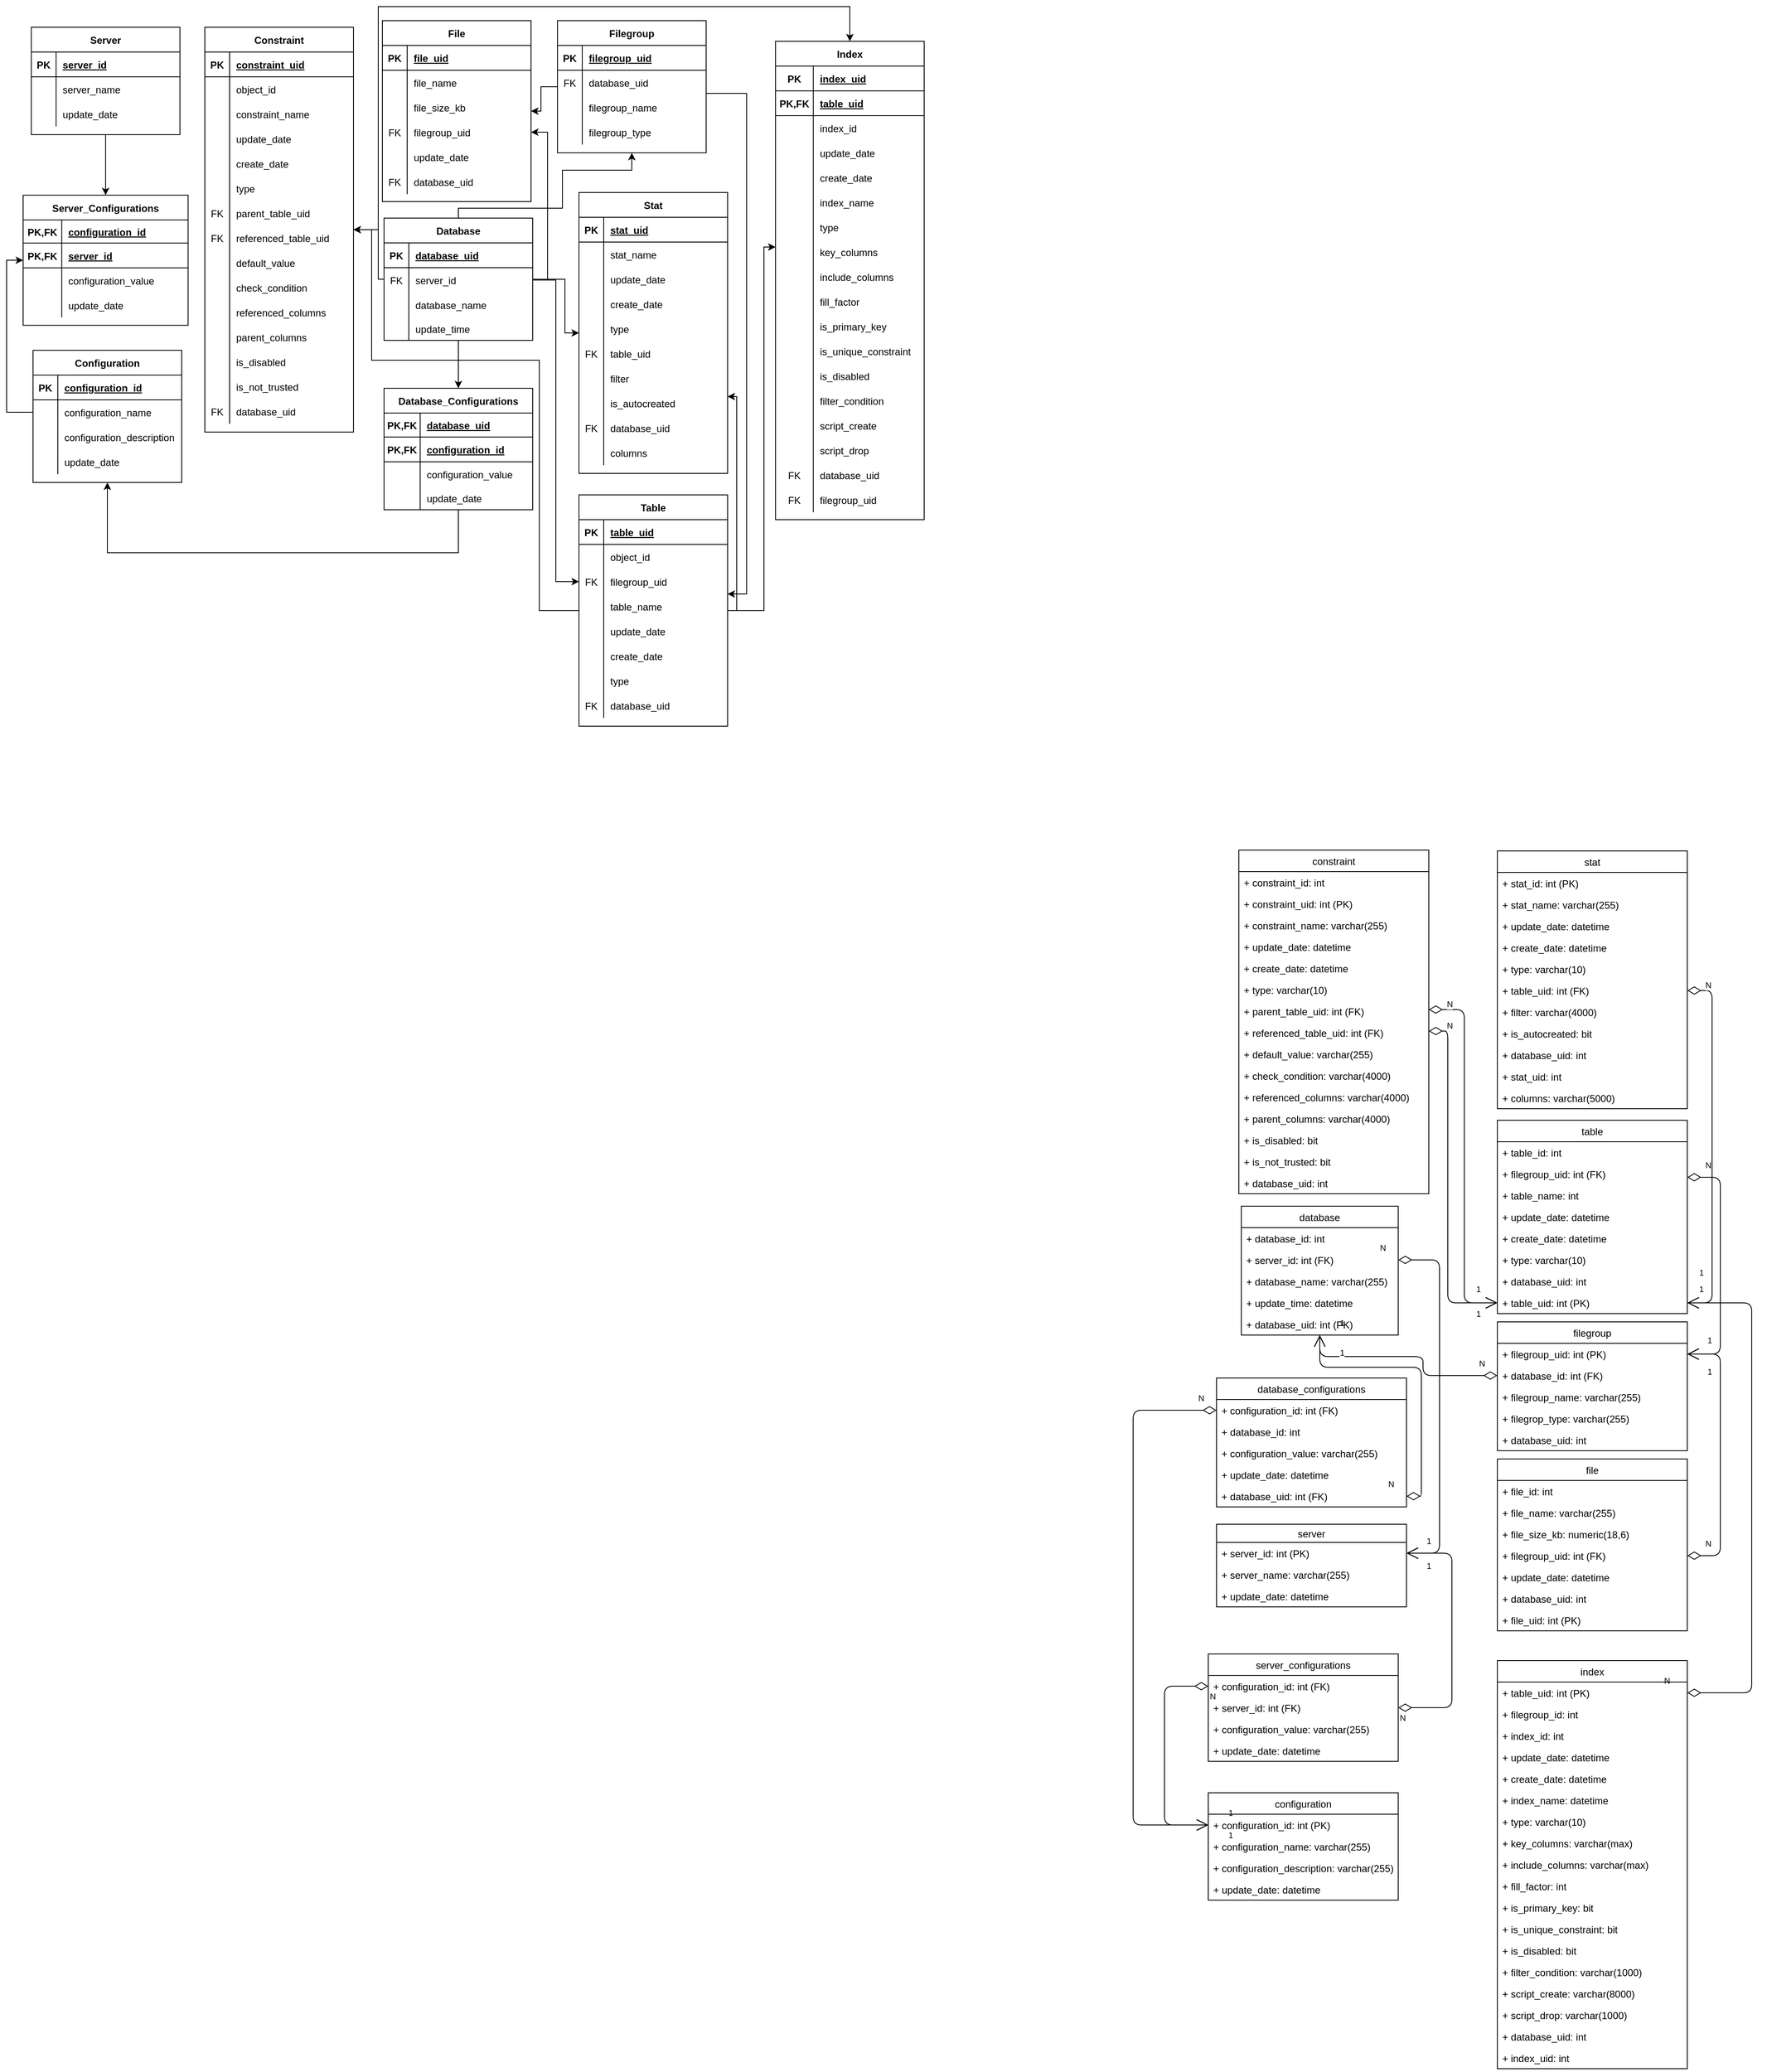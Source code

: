 <mxfile version="13.6.2" type="device"><diagram id="ff6Ciz-0W4YxmPZeDkQI" name="Página-1"><mxGraphModel dx="2440" dy="2743" grid="0" gridSize="10" guides="1" tooltips="1" connect="1" arrows="1" fold="1" page="0" pageScale="1" pageWidth="827" pageHeight="1169" math="0" shadow="0"><root><mxCell id="0"/><mxCell id="1" parent="0"/><mxCell id="aN4D_LcJQ8pbs_zPRTKb-21" value="" style="endArrow=open;html=1;endSize=12;startArrow=diamondThin;startSize=14;startFill=0;edgeStyle=orthogonalEdgeStyle;entryX=1;entryY=0.5;entryDx=0;entryDy=0;exitX=1;exitY=0.5;exitDx=0;exitDy=0;" parent="1" source="aN4D_LcJQ8pbs_zPRTKb-24" target="aN4D_LcJQ8pbs_zPRTKb-2" edge="1"><mxGeometry x="0.141" y="-30" relative="1" as="geometry"><mxPoint x="260" y="-82" as="sourcePoint"/><mxPoint x="420" y="-82" as="targetPoint"/><Array as="points"><mxPoint x="695" y="327"/><mxPoint x="695" y="140"/></Array><mxPoint as="offset"/></mxGeometry></mxCell><mxCell id="aN4D_LcJQ8pbs_zPRTKb-22" value="N" style="resizable=0;html=1;align=left;verticalAlign=top;labelBackgroundColor=#ffffff;fontSize=10;" parent="aN4D_LcJQ8pbs_zPRTKb-21" connectable="0" vertex="1"><mxGeometry x="-1" relative="1" as="geometry"/></mxCell><mxCell id="aN4D_LcJQ8pbs_zPRTKb-23" value="1" style="resizable=0;html=1;align=right;verticalAlign=top;labelBackgroundColor=#ffffff;fontSize=10;" parent="aN4D_LcJQ8pbs_zPRTKb-21" connectable="0" vertex="1"><mxGeometry x="1" relative="1" as="geometry"><mxPoint x="30" y="3" as="offset"/></mxGeometry></mxCell><mxCell id="aN4D_LcJQ8pbs_zPRTKb-32" value="" style="endArrow=open;html=1;endSize=12;startArrow=diamondThin;startSize=14;startFill=0;edgeStyle=orthogonalEdgeStyle;" parent="1" source="aN4D_LcJQ8pbs_zPRTKb-6" target="aN4D_LcJQ8pbs_zPRTKb-26" edge="1"><mxGeometry relative="1" as="geometry"><mxPoint x="334" y="130" as="sourcePoint"/><mxPoint x="334" y="-22" as="targetPoint"/><Array as="points"><mxPoint x="347" y="301"/><mxPoint x="347" y="469"/></Array></mxGeometry></mxCell><mxCell id="aN4D_LcJQ8pbs_zPRTKb-33" value="N" style="resizable=0;html=1;align=left;verticalAlign=top;labelBackgroundColor=#ffffff;fontSize=10;" parent="aN4D_LcJQ8pbs_zPRTKb-32" connectable="0" vertex="1"><mxGeometry x="-1" relative="1" as="geometry"/></mxCell><mxCell id="aN4D_LcJQ8pbs_zPRTKb-34" value="1" style="resizable=0;html=1;align=right;verticalAlign=top;labelBackgroundColor=#ffffff;fontSize=10;" parent="aN4D_LcJQ8pbs_zPRTKb-32" connectable="0" vertex="1"><mxGeometry x="1" relative="1" as="geometry"><mxPoint x="30" as="offset"/></mxGeometry></mxCell><mxCell id="aN4D_LcJQ8pbs_zPRTKb-36" value="" style="endArrow=open;html=1;endSize=12;startArrow=diamondThin;startSize=14;startFill=0;edgeStyle=orthogonalEdgeStyle;entryX=1;entryY=0.5;entryDx=0;entryDy=0;exitX=1;exitY=0.5;exitDx=0;exitDy=0;" parent="1" source="aN4D_LcJQ8pbs_zPRTKb-35" target="aN4D_LcJQ8pbs_zPRTKb-2" edge="1"><mxGeometry x="0.035" y="23" relative="1" as="geometry"><mxPoint x="250" y="-22" as="sourcePoint"/><mxPoint x="250" y="-205" as="targetPoint"/><Array as="points"><mxPoint x="680" y="-215"/><mxPoint x="680" y="140"/></Array><mxPoint as="offset"/></mxGeometry></mxCell><mxCell id="aN4D_LcJQ8pbs_zPRTKb-37" value="N" style="resizable=0;html=1;align=left;verticalAlign=top;labelBackgroundColor=#ffffff;fontSize=10;" parent="aN4D_LcJQ8pbs_zPRTKb-36" connectable="0" vertex="1"><mxGeometry x="-1" relative="1" as="geometry"><mxPoint x="-24" y="-27" as="offset"/></mxGeometry></mxCell><mxCell id="aN4D_LcJQ8pbs_zPRTKb-38" value="1" style="resizable=0;html=1;align=right;verticalAlign=top;labelBackgroundColor=#ffffff;fontSize=10;" parent="aN4D_LcJQ8pbs_zPRTKb-36" connectable="0" vertex="1"><mxGeometry x="1" relative="1" as="geometry"><mxPoint x="30" y="-27" as="offset"/></mxGeometry></mxCell><mxCell id="aN4D_LcJQ8pbs_zPRTKb-39" value="database_configurations" style="swimlane;fontStyle=0;childLayout=stackLayout;horizontal=1;startSize=26;fillColor=none;horizontalStack=0;resizeParent=1;resizeParentMax=0;resizeLast=0;collapsible=1;marginBottom=0;" parent="1" vertex="1"><mxGeometry x="410" y="-72" width="230" height="156" as="geometry"/></mxCell><mxCell id="aN4D_LcJQ8pbs_zPRTKb-40" value="+ configuration_id: int (FK)" style="text;strokeColor=none;fillColor=none;align=left;verticalAlign=top;spacingLeft=4;spacingRight=4;overflow=hidden;rotatable=0;points=[[0,0.5],[1,0.5]];portConstraint=eastwest;" parent="aN4D_LcJQ8pbs_zPRTKb-39" vertex="1"><mxGeometry y="26" width="230" height="26" as="geometry"/></mxCell><mxCell id="aN4D_LcJQ8pbs_zPRTKb-41" value="+ database_id: int" style="text;strokeColor=none;fillColor=none;align=left;verticalAlign=top;spacingLeft=4;spacingRight=4;overflow=hidden;rotatable=0;points=[[0,0.5],[1,0.5]];portConstraint=eastwest;" parent="aN4D_LcJQ8pbs_zPRTKb-39" vertex="1"><mxGeometry y="52" width="230" height="26" as="geometry"/></mxCell><mxCell id="aN4D_LcJQ8pbs_zPRTKb-42" value="+ configuration_value: varchar(255)" style="text;strokeColor=none;fillColor=none;align=left;verticalAlign=top;spacingLeft=4;spacingRight=4;overflow=hidden;rotatable=0;points=[[0,0.5],[1,0.5]];portConstraint=eastwest;" parent="aN4D_LcJQ8pbs_zPRTKb-39" vertex="1"><mxGeometry y="78" width="230" height="26" as="geometry"/></mxCell><mxCell id="aN4D_LcJQ8pbs_zPRTKb-43" value="+ update_date: datetime" style="text;strokeColor=none;fillColor=none;align=left;verticalAlign=top;spacingLeft=4;spacingRight=4;overflow=hidden;rotatable=0;points=[[0,0.5],[1,0.5]];portConstraint=eastwest;" parent="aN4D_LcJQ8pbs_zPRTKb-39" vertex="1"><mxGeometry y="104" width="230" height="26" as="geometry"/></mxCell><mxCell id="q4kT5zIyyM5pIJRhsvxt-2" value="+ database_uid: int (FK)" style="text;strokeColor=none;fillColor=none;align=left;verticalAlign=top;spacingLeft=4;spacingRight=4;overflow=hidden;rotatable=0;points=[[0,0.5],[1,0.5]];portConstraint=eastwest;" parent="aN4D_LcJQ8pbs_zPRTKb-39" vertex="1"><mxGeometry y="130" width="230" height="26" as="geometry"/></mxCell><mxCell id="aN4D_LcJQ8pbs_zPRTKb-44" value="" style="endArrow=open;html=1;endSize=12;startArrow=diamondThin;startSize=14;startFill=0;edgeStyle=orthogonalEdgeStyle;exitX=0;exitY=0.5;exitDx=0;exitDy=0;entryX=0;entryY=0.5;entryDx=0;entryDy=0;" parent="1" source="aN4D_LcJQ8pbs_zPRTKb-40" target="aN4D_LcJQ8pbs_zPRTKb-26" edge="1"><mxGeometry x="0.035" y="23" relative="1" as="geometry"><mxPoint x="434" y="152" as="sourcePoint"/><mxPoint x="240" y="88" as="targetPoint"/><Array as="points"><mxPoint x="309" y="-33"/><mxPoint x="309" y="469"/></Array><mxPoint as="offset"/></mxGeometry></mxCell><mxCell id="aN4D_LcJQ8pbs_zPRTKb-45" value="N" style="resizable=0;html=1;align=left;verticalAlign=top;labelBackgroundColor=#ffffff;fontSize=10;" parent="aN4D_LcJQ8pbs_zPRTKb-44" connectable="0" vertex="1"><mxGeometry x="-1" relative="1" as="geometry"><mxPoint x="-24" y="-27" as="offset"/></mxGeometry></mxCell><mxCell id="aN4D_LcJQ8pbs_zPRTKb-46" value="1" style="resizable=0;html=1;align=right;verticalAlign=top;labelBackgroundColor=#ffffff;fontSize=10;" parent="aN4D_LcJQ8pbs_zPRTKb-44" connectable="0" vertex="1"><mxGeometry x="1" relative="1" as="geometry"><mxPoint x="30" y="-27" as="offset"/></mxGeometry></mxCell><mxCell id="aN4D_LcJQ8pbs_zPRTKb-47" value="" style="endArrow=open;html=1;endSize=12;startArrow=diamondThin;startSize=14;startFill=0;edgeStyle=orthogonalEdgeStyle;exitX=1;exitY=0.5;exitDx=0;exitDy=0;" parent="1" source="q4kT5zIyyM5pIJRhsvxt-2" target="q4kT5zIyyM5pIJRhsvxt-1" edge="1"><mxGeometry x="0.035" y="23" relative="1" as="geometry"><mxPoint x="750" y="-212" as="sourcePoint"/><mxPoint x="710" y="-7" as="targetPoint"/><Array as="points"><mxPoint x="658" y="71"/><mxPoint x="658" y="-85"/><mxPoint x="535" y="-85"/></Array><mxPoint as="offset"/></mxGeometry></mxCell><mxCell id="aN4D_LcJQ8pbs_zPRTKb-48" value="N" style="resizable=0;html=1;align=left;verticalAlign=top;labelBackgroundColor=#ffffff;fontSize=10;" parent="aN4D_LcJQ8pbs_zPRTKb-47" connectable="0" vertex="1"><mxGeometry x="-1" relative="1" as="geometry"><mxPoint x="-24" y="-27" as="offset"/></mxGeometry></mxCell><mxCell id="aN4D_LcJQ8pbs_zPRTKb-49" value="1" style="resizable=0;html=1;align=right;verticalAlign=top;labelBackgroundColor=#ffffff;fontSize=10;" parent="aN4D_LcJQ8pbs_zPRTKb-47" connectable="0" vertex="1"><mxGeometry x="1" relative="1" as="geometry"><mxPoint x="30" y="-27" as="offset"/></mxGeometry></mxCell><mxCell id="aN4D_LcJQ8pbs_zPRTKb-67" value="" style="endArrow=open;html=1;endSize=12;startArrow=diamondThin;startSize=14;startFill=0;edgeStyle=orthogonalEdgeStyle;exitX=0;exitY=0.5;exitDx=0;exitDy=0;" parent="1" source="aN4D_LcJQ8pbs_zPRTKb-59" target="q4kT5zIyyM5pIJRhsvxt-1" edge="1"><mxGeometry x="0.035" y="23" relative="1" as="geometry"><mxPoint x="740" y="-64" as="sourcePoint"/><mxPoint x="670" y="-130" as="targetPoint"/><Array as="points"><mxPoint x="660" y="-75"/><mxPoint x="660" y="-98"/><mxPoint x="535" y="-98"/></Array><mxPoint as="offset"/></mxGeometry></mxCell><mxCell id="aN4D_LcJQ8pbs_zPRTKb-68" value="N" style="resizable=0;html=1;align=left;verticalAlign=top;labelBackgroundColor=#ffffff;fontSize=10;" parent="aN4D_LcJQ8pbs_zPRTKb-67" connectable="0" vertex="1"><mxGeometry x="-1" relative="1" as="geometry"><mxPoint x="-24" y="-27" as="offset"/></mxGeometry></mxCell><mxCell id="aN4D_LcJQ8pbs_zPRTKb-69" value="1" style="resizable=0;html=1;align=right;verticalAlign=top;labelBackgroundColor=#ffffff;fontSize=10;" parent="aN4D_LcJQ8pbs_zPRTKb-67" connectable="0" vertex="1"><mxGeometry x="1" relative="1" as="geometry"><mxPoint x="30" y="9" as="offset"/></mxGeometry></mxCell><mxCell id="aN4D_LcJQ8pbs_zPRTKb-71" value="" style="endArrow=open;html=1;endSize=12;startArrow=diamondThin;startSize=14;startFill=0;edgeStyle=orthogonalEdgeStyle;exitX=1;exitY=0.5;exitDx=0;exitDy=0;" parent="1" source="aN4D_LcJQ8pbs_zPRTKb-56" target="aN4D_LcJQ8pbs_zPRTKb-58" edge="1"><mxGeometry x="0.035" y="23" relative="1" as="geometry"><mxPoint x="1120" y="-30" as="sourcePoint"/><mxPoint x="1000" y="96" as="targetPoint"/><Array as="points"><mxPoint x="1020" y="143"/><mxPoint x="1020" y="-101"/></Array><mxPoint as="offset"/></mxGeometry></mxCell><mxCell id="aN4D_LcJQ8pbs_zPRTKb-72" value="N" style="resizable=0;html=1;align=left;verticalAlign=top;labelBackgroundColor=#ffffff;fontSize=10;" parent="aN4D_LcJQ8pbs_zPRTKb-71" connectable="0" vertex="1"><mxGeometry x="-1" relative="1" as="geometry"><mxPoint x="20" y="-27" as="offset"/></mxGeometry></mxCell><mxCell id="aN4D_LcJQ8pbs_zPRTKb-73" value="1" style="resizable=0;html=1;align=right;verticalAlign=top;labelBackgroundColor=#ffffff;fontSize=10;" parent="aN4D_LcJQ8pbs_zPRTKb-71" connectable="0" vertex="1"><mxGeometry x="1" relative="1" as="geometry"><mxPoint x="30" y="9" as="offset"/></mxGeometry></mxCell><mxCell id="aN4D_LcJQ8pbs_zPRTKb-83" value="" style="endArrow=open;html=1;endSize=12;startArrow=diamondThin;startSize=14;startFill=0;edgeStyle=orthogonalEdgeStyle;" parent="1" source="aN4D_LcJQ8pbs_zPRTKb-76" target="aN4D_LcJQ8pbs_zPRTKb-58" edge="1"><mxGeometry x="0.035" y="23" relative="1" as="geometry"><mxPoint x="990" y="159" as="sourcePoint"/><mxPoint x="990" y="-101" as="targetPoint"/><Array as="points"><mxPoint x="1020" y="-315"/><mxPoint x="1020" y="-101"/></Array><mxPoint as="offset"/></mxGeometry></mxCell><mxCell id="aN4D_LcJQ8pbs_zPRTKb-84" value="N" style="resizable=0;html=1;align=left;verticalAlign=top;labelBackgroundColor=#ffffff;fontSize=10;" parent="aN4D_LcJQ8pbs_zPRTKb-83" connectable="0" vertex="1"><mxGeometry x="-1" relative="1" as="geometry"><mxPoint x="20" y="-27" as="offset"/></mxGeometry></mxCell><mxCell id="aN4D_LcJQ8pbs_zPRTKb-85" value="1" style="resizable=0;html=1;align=right;verticalAlign=top;labelBackgroundColor=#ffffff;fontSize=10;" parent="aN4D_LcJQ8pbs_zPRTKb-83" connectable="0" vertex="1"><mxGeometry x="1" relative="1" as="geometry"><mxPoint x="30" y="-29" as="offset"/></mxGeometry></mxCell><mxCell id="aN4D_LcJQ8pbs_zPRTKb-105" value="" style="endArrow=open;html=1;endSize=12;startArrow=diamondThin;startSize=14;startFill=0;edgeStyle=orthogonalEdgeStyle;exitX=1;exitY=0.5;exitDx=0;exitDy=0;entryX=1;entryY=0.5;entryDx=0;entryDy=0;" parent="1" source="aN4D_LcJQ8pbs_zPRTKb-88" target="q4kT5zIyyM5pIJRhsvxt-17" edge="1"><mxGeometry x="0.035" y="23" relative="1" as="geometry"><mxPoint x="990" y="-305" as="sourcePoint"/><mxPoint x="990" y="-91" as="targetPoint"/><Array as="points"><mxPoint x="1058" y="309"/><mxPoint x="1058" y="-163"/></Array><mxPoint as="offset"/></mxGeometry></mxCell><mxCell id="aN4D_LcJQ8pbs_zPRTKb-106" value="N" style="resizable=0;html=1;align=left;verticalAlign=top;labelBackgroundColor=#ffffff;fontSize=10;" parent="aN4D_LcJQ8pbs_zPRTKb-105" connectable="0" vertex="1"><mxGeometry x="-1" relative="1" as="geometry"><mxPoint x="-30" y="-27" as="offset"/></mxGeometry></mxCell><mxCell id="aN4D_LcJQ8pbs_zPRTKb-107" value="1" style="resizable=0;html=1;align=right;verticalAlign=top;labelBackgroundColor=#ffffff;fontSize=10;" parent="aN4D_LcJQ8pbs_zPRTKb-105" connectable="0" vertex="1"><mxGeometry x="1" relative="1" as="geometry"><mxPoint x="20" y="-29" as="offset"/></mxGeometry></mxCell><mxCell id="aN4D_LcJQ8pbs_zPRTKb-124" value="" style="endArrow=open;html=1;endSize=12;startArrow=diamondThin;startSize=14;startFill=0;edgeStyle=orthogonalEdgeStyle;entryX=0;entryY=0.5;entryDx=0;entryDy=0;" parent="1" source="aN4D_LcJQ8pbs_zPRTKb-116" target="q4kT5zIyyM5pIJRhsvxt-17" edge="1"><mxGeometry x="0.035" y="23" relative="1" as="geometry"><mxPoint x="790" y="-491" as="sourcePoint"/><mxPoint x="670" y="-465" as="targetPoint"/><Array as="points"><mxPoint x="710" y="-518"/><mxPoint x="710" y="-163"/></Array><mxPoint as="offset"/></mxGeometry></mxCell><mxCell id="aN4D_LcJQ8pbs_zPRTKb-125" value="N" style="resizable=0;html=1;align=left;verticalAlign=top;labelBackgroundColor=#ffffff;fontSize=10;" parent="aN4D_LcJQ8pbs_zPRTKb-124" connectable="0" vertex="1"><mxGeometry x="-1" relative="1" as="geometry"><mxPoint x="20" y="-19" as="offset"/></mxGeometry></mxCell><mxCell id="aN4D_LcJQ8pbs_zPRTKb-126" value="1" style="resizable=0;html=1;align=right;verticalAlign=top;labelBackgroundColor=#ffffff;fontSize=10;" parent="aN4D_LcJQ8pbs_zPRTKb-124" connectable="0" vertex="1"><mxGeometry x="1" relative="1" as="geometry"><mxPoint x="-20" y="-29" as="offset"/></mxGeometry></mxCell><mxCell id="aN4D_LcJQ8pbs_zPRTKb-127" value="" style="endArrow=open;html=1;endSize=12;startArrow=diamondThin;startSize=14;startFill=0;edgeStyle=orthogonalEdgeStyle;entryX=0;entryY=0.5;entryDx=0;entryDy=0;" parent="1" source="aN4D_LcJQ8pbs_zPRTKb-117" target="q4kT5zIyyM5pIJRhsvxt-17" edge="1"><mxGeometry x="0.035" y="23" relative="1" as="geometry"><mxPoint x="740" y="-590" as="sourcePoint"/><mxPoint x="840" y="-440" as="targetPoint"/><Array as="points"><mxPoint x="690" y="-492"/><mxPoint x="690" y="-163"/></Array><mxPoint as="offset"/></mxGeometry></mxCell><mxCell id="aN4D_LcJQ8pbs_zPRTKb-128" value="N" style="resizable=0;html=1;align=left;verticalAlign=top;labelBackgroundColor=#ffffff;fontSize=10;" parent="aN4D_LcJQ8pbs_zPRTKb-127" connectable="0" vertex="1"><mxGeometry x="-1" relative="1" as="geometry"><mxPoint x="20" y="-19" as="offset"/></mxGeometry></mxCell><mxCell id="aN4D_LcJQ8pbs_zPRTKb-129" value="1" style="resizable=0;html=1;align=right;verticalAlign=top;labelBackgroundColor=#ffffff;fontSize=10;" parent="aN4D_LcJQ8pbs_zPRTKb-127" connectable="0" vertex="1"><mxGeometry x="1" relative="1" as="geometry"><mxPoint x="-20" y="1" as="offset"/></mxGeometry></mxCell><mxCell id="aN4D_LcJQ8pbs_zPRTKb-144" value="" style="endArrow=open;html=1;endSize=12;startArrow=diamondThin;startSize=14;startFill=0;edgeStyle=orthogonalEdgeStyle;entryX=1;entryY=0.5;entryDx=0;entryDy=0;" parent="1" source="aN4D_LcJQ8pbs_zPRTKb-136" target="q4kT5zIyyM5pIJRhsvxt-17" edge="1"><mxGeometry x="0.035" y="23" relative="1" as="geometry"><mxPoint x="1080" y="-480" as="sourcePoint"/><mxPoint x="990" y="-494" as="targetPoint"/><Array as="points"><mxPoint x="1010" y="-541"/><mxPoint x="1010" y="-163"/></Array><mxPoint as="offset"/></mxGeometry></mxCell><mxCell id="aN4D_LcJQ8pbs_zPRTKb-145" value="N" style="resizable=0;html=1;align=left;verticalAlign=top;labelBackgroundColor=#ffffff;fontSize=10;" parent="aN4D_LcJQ8pbs_zPRTKb-144" connectable="0" vertex="1"><mxGeometry x="-1" relative="1" as="geometry"><mxPoint x="20" y="-19" as="offset"/></mxGeometry></mxCell><mxCell id="aN4D_LcJQ8pbs_zPRTKb-146" value="1" style="resizable=0;html=1;align=right;verticalAlign=top;labelBackgroundColor=#ffffff;fontSize=10;" parent="aN4D_LcJQ8pbs_zPRTKb-144" connectable="0" vertex="1"><mxGeometry x="1" relative="1" as="geometry"><mxPoint x="20" y="-49" as="offset"/></mxGeometry></mxCell><mxCell id="aN4D_LcJQ8pbs_zPRTKb-57" value="filegroup" style="swimlane;fontStyle=0;childLayout=stackLayout;horizontal=1;startSize=26;fillColor=none;horizontalStack=0;resizeParent=1;resizeParentMax=0;resizeLast=0;collapsible=1;marginBottom=0;" parent="1" vertex="1"><mxGeometry x="750" y="-140" width="230" height="156" as="geometry"/></mxCell><mxCell id="aN4D_LcJQ8pbs_zPRTKb-58" value="+ filegroup_uid: int (PK)" style="text;strokeColor=none;fillColor=none;align=left;verticalAlign=top;spacingLeft=4;spacingRight=4;overflow=hidden;rotatable=0;points=[[0,0.5],[1,0.5]];portConstraint=eastwest;" parent="aN4D_LcJQ8pbs_zPRTKb-57" vertex="1"><mxGeometry y="26" width="230" height="26" as="geometry"/></mxCell><mxCell id="aN4D_LcJQ8pbs_zPRTKb-59" value="+ database_id: int (FK)" style="text;strokeColor=none;fillColor=none;align=left;verticalAlign=top;spacingLeft=4;spacingRight=4;overflow=hidden;rotatable=0;points=[[0,0.5],[1,0.5]];portConstraint=eastwest;" parent="aN4D_LcJQ8pbs_zPRTKb-57" vertex="1"><mxGeometry y="52" width="230" height="26" as="geometry"/></mxCell><mxCell id="aN4D_LcJQ8pbs_zPRTKb-60" value="+ filegroup_name: varchar(255)" style="text;strokeColor=none;fillColor=none;align=left;verticalAlign=top;spacingLeft=4;spacingRight=4;overflow=hidden;rotatable=0;points=[[0,0.5],[1,0.5]];portConstraint=eastwest;" parent="aN4D_LcJQ8pbs_zPRTKb-57" vertex="1"><mxGeometry y="78" width="230" height="26" as="geometry"/></mxCell><mxCell id="aN4D_LcJQ8pbs_zPRTKb-61" value="+ filegrop_type: varchar(255)" style="text;strokeColor=none;fillColor=none;align=left;verticalAlign=top;spacingLeft=4;spacingRight=4;overflow=hidden;rotatable=0;points=[[0,0.5],[1,0.5]];portConstraint=eastwest;" parent="aN4D_LcJQ8pbs_zPRTKb-57" vertex="1"><mxGeometry y="104" width="230" height="26" as="geometry"/></mxCell><mxCell id="q4kT5zIyyM5pIJRhsvxt-5" value="+ database_uid: int" style="text;strokeColor=none;fillColor=none;align=left;verticalAlign=top;spacingLeft=4;spacingRight=4;overflow=hidden;rotatable=0;points=[[0,0.5],[1,0.5]];portConstraint=eastwest;" parent="aN4D_LcJQ8pbs_zPRTKb-57" vertex="1"><mxGeometry y="130" width="230" height="26" as="geometry"/></mxCell><mxCell id="aN4D_LcJQ8pbs_zPRTKb-108" value="constraint" style="swimlane;fontStyle=0;childLayout=stackLayout;horizontal=1;startSize=26;fillColor=none;horizontalStack=0;resizeParent=1;resizeParentMax=0;resizeLast=0;collapsible=1;marginBottom=0;" parent="1" vertex="1"><mxGeometry x="437" y="-711" width="230" height="416" as="geometry"/></mxCell><mxCell id="aN4D_LcJQ8pbs_zPRTKb-109" value="+ constraint_id: int" style="text;strokeColor=none;fillColor=none;align=left;verticalAlign=top;spacingLeft=4;spacingRight=4;overflow=hidden;rotatable=0;points=[[0,0.5],[1,0.5]];portConstraint=eastwest;" parent="aN4D_LcJQ8pbs_zPRTKb-108" vertex="1"><mxGeometry y="26" width="230" height="26" as="geometry"/></mxCell><mxCell id="q4kT5zIyyM5pIJRhsvxt-19" value="+ constraint_uid: int (PK)" style="text;strokeColor=none;fillColor=none;align=left;verticalAlign=top;spacingLeft=4;spacingRight=4;overflow=hidden;rotatable=0;points=[[0,0.5],[1,0.5]];portConstraint=eastwest;" parent="aN4D_LcJQ8pbs_zPRTKb-108" vertex="1"><mxGeometry y="52" width="230" height="26" as="geometry"/></mxCell><mxCell id="aN4D_LcJQ8pbs_zPRTKb-111" value="+ constraint_name: varchar(255)" style="text;strokeColor=none;fillColor=none;align=left;verticalAlign=top;spacingLeft=4;spacingRight=4;overflow=hidden;rotatable=0;points=[[0,0.5],[1,0.5]];portConstraint=eastwest;" parent="aN4D_LcJQ8pbs_zPRTKb-108" vertex="1"><mxGeometry y="78" width="230" height="26" as="geometry"/></mxCell><mxCell id="aN4D_LcJQ8pbs_zPRTKb-112" value="+ update_date: datetime" style="text;strokeColor=none;fillColor=none;align=left;verticalAlign=top;spacingLeft=4;spacingRight=4;overflow=hidden;rotatable=0;points=[[0,0.5],[1,0.5]];portConstraint=eastwest;" parent="aN4D_LcJQ8pbs_zPRTKb-108" vertex="1"><mxGeometry y="104" width="230" height="26" as="geometry"/></mxCell><mxCell id="aN4D_LcJQ8pbs_zPRTKb-113" value="+ create_date: datetime" style="text;strokeColor=none;fillColor=none;align=left;verticalAlign=top;spacingLeft=4;spacingRight=4;overflow=hidden;rotatable=0;points=[[0,0.5],[1,0.5]];portConstraint=eastwest;" parent="aN4D_LcJQ8pbs_zPRTKb-108" vertex="1"><mxGeometry y="130" width="230" height="26" as="geometry"/></mxCell><mxCell id="aN4D_LcJQ8pbs_zPRTKb-115" value="+ type: varchar(10)" style="text;strokeColor=none;fillColor=none;align=left;verticalAlign=top;spacingLeft=4;spacingRight=4;overflow=hidden;rotatable=0;points=[[0,0.5],[1,0.5]];portConstraint=eastwest;" parent="aN4D_LcJQ8pbs_zPRTKb-108" vertex="1"><mxGeometry y="156" width="230" height="26" as="geometry"/></mxCell><mxCell id="aN4D_LcJQ8pbs_zPRTKb-116" value="+ parent_table_uid: int (FK)" style="text;strokeColor=none;fillColor=none;align=left;verticalAlign=top;spacingLeft=4;spacingRight=4;overflow=hidden;rotatable=0;points=[[0,0.5],[1,0.5]];portConstraint=eastwest;" parent="aN4D_LcJQ8pbs_zPRTKb-108" vertex="1"><mxGeometry y="182" width="230" height="26" as="geometry"/></mxCell><mxCell id="aN4D_LcJQ8pbs_zPRTKb-117" value="+ referenced_table_uid: int (FK)" style="text;strokeColor=none;fillColor=none;align=left;verticalAlign=top;spacingLeft=4;spacingRight=4;overflow=hidden;rotatable=0;points=[[0,0.5],[1,0.5]];portConstraint=eastwest;" parent="aN4D_LcJQ8pbs_zPRTKb-108" vertex="1"><mxGeometry y="208" width="230" height="26" as="geometry"/></mxCell><mxCell id="aN4D_LcJQ8pbs_zPRTKb-118" value="+ default_value: varchar(255)" style="text;strokeColor=none;fillColor=none;align=left;verticalAlign=top;spacingLeft=4;spacingRight=4;overflow=hidden;rotatable=0;points=[[0,0.5],[1,0.5]];portConstraint=eastwest;" parent="aN4D_LcJQ8pbs_zPRTKb-108" vertex="1"><mxGeometry y="234" width="230" height="26" as="geometry"/></mxCell><mxCell id="aN4D_LcJQ8pbs_zPRTKb-119" value="+ check_condition: varchar(4000)" style="text;strokeColor=none;fillColor=none;align=left;verticalAlign=top;spacingLeft=4;spacingRight=4;overflow=hidden;rotatable=0;points=[[0,0.5],[1,0.5]];portConstraint=eastwest;" parent="aN4D_LcJQ8pbs_zPRTKb-108" vertex="1"><mxGeometry y="260" width="230" height="26" as="geometry"/></mxCell><mxCell id="aN4D_LcJQ8pbs_zPRTKb-120" value="+ referenced_columns: varchar(4000)" style="text;strokeColor=none;fillColor=none;align=left;verticalAlign=top;spacingLeft=4;spacingRight=4;overflow=hidden;rotatable=0;points=[[0,0.5],[1,0.5]];portConstraint=eastwest;" parent="aN4D_LcJQ8pbs_zPRTKb-108" vertex="1"><mxGeometry y="286" width="230" height="26" as="geometry"/></mxCell><mxCell id="aN4D_LcJQ8pbs_zPRTKb-121" value="+ parent_columns: varchar(4000)" style="text;strokeColor=none;fillColor=none;align=left;verticalAlign=top;spacingLeft=4;spacingRight=4;overflow=hidden;rotatable=0;points=[[0,0.5],[1,0.5]];portConstraint=eastwest;" parent="aN4D_LcJQ8pbs_zPRTKb-108" vertex="1"><mxGeometry y="312" width="230" height="26" as="geometry"/></mxCell><mxCell id="aN4D_LcJQ8pbs_zPRTKb-122" value="+ is_disabled: bit" style="text;strokeColor=none;fillColor=none;align=left;verticalAlign=top;spacingLeft=4;spacingRight=4;overflow=hidden;rotatable=0;points=[[0,0.5],[1,0.5]];portConstraint=eastwest;" parent="aN4D_LcJQ8pbs_zPRTKb-108" vertex="1"><mxGeometry y="338" width="230" height="26" as="geometry"/></mxCell><mxCell id="aN4D_LcJQ8pbs_zPRTKb-123" value="+ is_not_trusted: bit" style="text;strokeColor=none;fillColor=none;align=left;verticalAlign=top;spacingLeft=4;spacingRight=4;overflow=hidden;rotatable=0;points=[[0,0.5],[1,0.5]];portConstraint=eastwest;" parent="aN4D_LcJQ8pbs_zPRTKb-108" vertex="1"><mxGeometry y="364" width="230" height="26" as="geometry"/></mxCell><mxCell id="q4kT5zIyyM5pIJRhsvxt-18" value="+ database_uid: int" style="text;strokeColor=none;fillColor=none;align=left;verticalAlign=top;spacingLeft=4;spacingRight=4;overflow=hidden;rotatable=0;points=[[0,0.5],[1,0.5]];portConstraint=eastwest;" parent="aN4D_LcJQ8pbs_zPRTKb-108" vertex="1"><mxGeometry y="390" width="230" height="26" as="geometry"/></mxCell><mxCell id="aN4D_LcJQ8pbs_zPRTKb-130" value="stat" style="swimlane;fontStyle=0;childLayout=stackLayout;horizontal=1;startSize=26;fillColor=none;horizontalStack=0;resizeParent=1;resizeParentMax=0;resizeLast=0;collapsible=1;marginBottom=0;" parent="1" vertex="1"><mxGeometry x="750" y="-710" width="230" height="312" as="geometry"/></mxCell><mxCell id="aN4D_LcJQ8pbs_zPRTKb-131" value="+ stat_id: int (PK)" style="text;strokeColor=none;fillColor=none;align=left;verticalAlign=top;spacingLeft=4;spacingRight=4;overflow=hidden;rotatable=0;points=[[0,0.5],[1,0.5]];portConstraint=eastwest;" parent="aN4D_LcJQ8pbs_zPRTKb-130" vertex="1"><mxGeometry y="26" width="230" height="26" as="geometry"/></mxCell><mxCell id="aN4D_LcJQ8pbs_zPRTKb-132" value="+ stat_name: varchar(255)" style="text;strokeColor=none;fillColor=none;align=left;verticalAlign=top;spacingLeft=4;spacingRight=4;overflow=hidden;rotatable=0;points=[[0,0.5],[1,0.5]];portConstraint=eastwest;" parent="aN4D_LcJQ8pbs_zPRTKb-130" vertex="1"><mxGeometry y="52" width="230" height="26" as="geometry"/></mxCell><mxCell id="aN4D_LcJQ8pbs_zPRTKb-133" value="+ update_date: datetime" style="text;strokeColor=none;fillColor=none;align=left;verticalAlign=top;spacingLeft=4;spacingRight=4;overflow=hidden;rotatable=0;points=[[0,0.5],[1,0.5]];portConstraint=eastwest;" parent="aN4D_LcJQ8pbs_zPRTKb-130" vertex="1"><mxGeometry y="78" width="230" height="26" as="geometry"/></mxCell><mxCell id="aN4D_LcJQ8pbs_zPRTKb-134" value="+ create_date: datetime" style="text;strokeColor=none;fillColor=none;align=left;verticalAlign=top;spacingLeft=4;spacingRight=4;overflow=hidden;rotatable=0;points=[[0,0.5],[1,0.5]];portConstraint=eastwest;" parent="aN4D_LcJQ8pbs_zPRTKb-130" vertex="1"><mxGeometry y="104" width="230" height="26" as="geometry"/></mxCell><mxCell id="aN4D_LcJQ8pbs_zPRTKb-135" value="+ type: varchar(10)" style="text;strokeColor=none;fillColor=none;align=left;verticalAlign=top;spacingLeft=4;spacingRight=4;overflow=hidden;rotatable=0;points=[[0,0.5],[1,0.5]];portConstraint=eastwest;" parent="aN4D_LcJQ8pbs_zPRTKb-130" vertex="1"><mxGeometry y="130" width="230" height="26" as="geometry"/></mxCell><mxCell id="aN4D_LcJQ8pbs_zPRTKb-136" value="+ table_uid: int (FK)" style="text;strokeColor=none;fillColor=none;align=left;verticalAlign=top;spacingLeft=4;spacingRight=4;overflow=hidden;rotatable=0;points=[[0,0.5],[1,0.5]];portConstraint=eastwest;" parent="aN4D_LcJQ8pbs_zPRTKb-130" vertex="1"><mxGeometry y="156" width="230" height="26" as="geometry"/></mxCell><mxCell id="aN4D_LcJQ8pbs_zPRTKb-140" value="+ filter: varchar(4000)" style="text;strokeColor=none;fillColor=none;align=left;verticalAlign=top;spacingLeft=4;spacingRight=4;overflow=hidden;rotatable=0;points=[[0,0.5],[1,0.5]];portConstraint=eastwest;" parent="aN4D_LcJQ8pbs_zPRTKb-130" vertex="1"><mxGeometry y="182" width="230" height="26" as="geometry"/></mxCell><mxCell id="aN4D_LcJQ8pbs_zPRTKb-142" value="+ is_autocreated: bit" style="text;strokeColor=none;fillColor=none;align=left;verticalAlign=top;spacingLeft=4;spacingRight=4;overflow=hidden;rotatable=0;points=[[0,0.5],[1,0.5]];portConstraint=eastwest;" parent="aN4D_LcJQ8pbs_zPRTKb-130" vertex="1"><mxGeometry y="208" width="230" height="26" as="geometry"/></mxCell><mxCell id="q4kT5zIyyM5pIJRhsvxt-20" value="+ database_uid: int" style="text;strokeColor=none;fillColor=none;align=left;verticalAlign=top;spacingLeft=4;spacingRight=4;overflow=hidden;rotatable=0;points=[[0,0.5],[1,0.5]];portConstraint=eastwest;" parent="aN4D_LcJQ8pbs_zPRTKb-130" vertex="1"><mxGeometry y="234" width="230" height="26" as="geometry"/></mxCell><mxCell id="q4kT5zIyyM5pIJRhsvxt-21" value="+ stat_uid: int" style="text;strokeColor=none;fillColor=none;align=left;verticalAlign=top;spacingLeft=4;spacingRight=4;overflow=hidden;rotatable=0;points=[[0,0.5],[1,0.5]];portConstraint=eastwest;" parent="aN4D_LcJQ8pbs_zPRTKb-130" vertex="1"><mxGeometry y="260" width="230" height="26" as="geometry"/></mxCell><mxCell id="q4kT5zIyyM5pIJRhsvxt-24" value="+ columns: varchar(5000)" style="text;strokeColor=none;fillColor=none;align=left;verticalAlign=top;spacingLeft=4;spacingRight=4;overflow=hidden;rotatable=0;points=[[0,0.5],[1,0.5]];portConstraint=eastwest;" parent="aN4D_LcJQ8pbs_zPRTKb-130" vertex="1"><mxGeometry y="286" width="230" height="26" as="geometry"/></mxCell><mxCell id="aN4D_LcJQ8pbs_zPRTKb-74" value="table" style="swimlane;fontStyle=0;childLayout=stackLayout;horizontal=1;startSize=26;fillColor=none;horizontalStack=0;resizeParent=1;resizeParentMax=0;resizeLast=0;collapsible=1;marginBottom=0;" parent="1" vertex="1"><mxGeometry x="750" y="-384" width="230" height="234" as="geometry"/></mxCell><mxCell id="aN4D_LcJQ8pbs_zPRTKb-75" value="+ table_id: int" style="text;strokeColor=none;fillColor=none;align=left;verticalAlign=top;spacingLeft=4;spacingRight=4;overflow=hidden;rotatable=0;points=[[0,0.5],[1,0.5]];portConstraint=eastwest;" parent="aN4D_LcJQ8pbs_zPRTKb-74" vertex="1"><mxGeometry y="26" width="230" height="26" as="geometry"/></mxCell><mxCell id="aN4D_LcJQ8pbs_zPRTKb-76" value="+ filegroup_uid: int (FK)" style="text;strokeColor=none;fillColor=none;align=left;verticalAlign=top;spacingLeft=4;spacingRight=4;overflow=hidden;rotatable=0;points=[[0,0.5],[1,0.5]];portConstraint=eastwest;" parent="aN4D_LcJQ8pbs_zPRTKb-74" vertex="1"><mxGeometry y="52" width="230" height="26" as="geometry"/></mxCell><mxCell id="aN4D_LcJQ8pbs_zPRTKb-79" value="+ table_name: int" style="text;strokeColor=none;fillColor=none;align=left;verticalAlign=top;spacingLeft=4;spacingRight=4;overflow=hidden;rotatable=0;points=[[0,0.5],[1,0.5]];portConstraint=eastwest;" parent="aN4D_LcJQ8pbs_zPRTKb-74" vertex="1"><mxGeometry y="78" width="230" height="26" as="geometry"/></mxCell><mxCell id="aN4D_LcJQ8pbs_zPRTKb-80" value="+ update_date: datetime" style="text;strokeColor=none;fillColor=none;align=left;verticalAlign=top;spacingLeft=4;spacingRight=4;overflow=hidden;rotatable=0;points=[[0,0.5],[1,0.5]];portConstraint=eastwest;" parent="aN4D_LcJQ8pbs_zPRTKb-74" vertex="1"><mxGeometry y="104" width="230" height="26" as="geometry"/></mxCell><mxCell id="aN4D_LcJQ8pbs_zPRTKb-81" value="+ create_date: datetime" style="text;strokeColor=none;fillColor=none;align=left;verticalAlign=top;spacingLeft=4;spacingRight=4;overflow=hidden;rotatable=0;points=[[0,0.5],[1,0.5]];portConstraint=eastwest;" parent="aN4D_LcJQ8pbs_zPRTKb-74" vertex="1"><mxGeometry y="130" width="230" height="26" as="geometry"/></mxCell><mxCell id="aN4D_LcJQ8pbs_zPRTKb-86" value="+ type: varchar(10)" style="text;strokeColor=none;fillColor=none;align=left;verticalAlign=top;spacingLeft=4;spacingRight=4;overflow=hidden;rotatable=0;points=[[0,0.5],[1,0.5]];portConstraint=eastwest;" parent="aN4D_LcJQ8pbs_zPRTKb-74" vertex="1"><mxGeometry y="156" width="230" height="26" as="geometry"/></mxCell><mxCell id="q4kT5zIyyM5pIJRhsvxt-16" value="+ database_uid: int" style="text;strokeColor=none;fillColor=none;align=left;verticalAlign=top;spacingLeft=4;spacingRight=4;overflow=hidden;rotatable=0;points=[[0,0.5],[1,0.5]];portConstraint=eastwest;" parent="aN4D_LcJQ8pbs_zPRTKb-74" vertex="1"><mxGeometry y="182" width="230" height="26" as="geometry"/></mxCell><mxCell id="q4kT5zIyyM5pIJRhsvxt-17" value="+ table_uid: int (PK)" style="text;strokeColor=none;fillColor=none;align=left;verticalAlign=top;spacingLeft=4;spacingRight=4;overflow=hidden;rotatable=0;points=[[0,0.5],[1,0.5]];portConstraint=eastwest;" parent="aN4D_LcJQ8pbs_zPRTKb-74" vertex="1"><mxGeometry y="208" width="230" height="26" as="geometry"/></mxCell><mxCell id="aN4D_LcJQ8pbs_zPRTKb-12" value="database" style="swimlane;fontStyle=0;childLayout=stackLayout;horizontal=1;startSize=26;fillColor=none;horizontalStack=0;resizeParent=1;resizeParentMax=0;resizeLast=0;collapsible=1;marginBottom=0;" parent="1" vertex="1"><mxGeometry x="440" y="-280" width="190" height="156" as="geometry"/></mxCell><mxCell id="aN4D_LcJQ8pbs_zPRTKb-13" value="+ database_id: int" style="text;strokeColor=none;fillColor=none;align=left;verticalAlign=top;spacingLeft=4;spacingRight=4;overflow=hidden;rotatable=0;points=[[0,0.5],[1,0.5]];portConstraint=eastwest;" parent="aN4D_LcJQ8pbs_zPRTKb-12" vertex="1"><mxGeometry y="26" width="190" height="26" as="geometry"/></mxCell><mxCell id="aN4D_LcJQ8pbs_zPRTKb-35" value="+ server_id: int (FK)" style="text;strokeColor=none;fillColor=none;align=left;verticalAlign=top;spacingLeft=4;spacingRight=4;overflow=hidden;rotatable=0;points=[[0,0.5],[1,0.5]];portConstraint=eastwest;" parent="aN4D_LcJQ8pbs_zPRTKb-12" vertex="1"><mxGeometry y="52" width="190" height="26" as="geometry"/></mxCell><mxCell id="aN4D_LcJQ8pbs_zPRTKb-14" value="+ database_name: varchar(255)" style="text;strokeColor=none;fillColor=none;align=left;verticalAlign=top;spacingLeft=4;spacingRight=4;overflow=hidden;rotatable=0;points=[[0,0.5],[1,0.5]];portConstraint=eastwest;" parent="aN4D_LcJQ8pbs_zPRTKb-12" vertex="1"><mxGeometry y="78" width="190" height="26" as="geometry"/></mxCell><mxCell id="aN4D_LcJQ8pbs_zPRTKb-15" value="+ update_time: datetime" style="text;strokeColor=none;fillColor=none;align=left;verticalAlign=top;spacingLeft=4;spacingRight=4;overflow=hidden;rotatable=0;points=[[0,0.5],[1,0.5]];portConstraint=eastwest;" parent="aN4D_LcJQ8pbs_zPRTKb-12" vertex="1"><mxGeometry y="104" width="190" height="26" as="geometry"/></mxCell><mxCell id="q4kT5zIyyM5pIJRhsvxt-1" value="+ database_uid: int (PK)" style="text;strokeColor=none;fillColor=none;align=left;verticalAlign=top;spacingLeft=4;spacingRight=4;overflow=hidden;rotatable=0;points=[[0,0.5],[1,0.5]];portConstraint=eastwest;" parent="aN4D_LcJQ8pbs_zPRTKb-12" vertex="1"><mxGeometry y="130" width="190" height="26" as="geometry"/></mxCell><mxCell id="aN4D_LcJQ8pbs_zPRTKb-50" value="file" style="swimlane;fontStyle=0;childLayout=stackLayout;horizontal=1;startSize=26;fillColor=none;horizontalStack=0;resizeParent=1;resizeParentMax=0;resizeLast=0;collapsible=1;marginBottom=0;" parent="1" vertex="1"><mxGeometry x="750" y="26" width="230" height="208" as="geometry"/></mxCell><mxCell id="aN4D_LcJQ8pbs_zPRTKb-51" value="+ file_id: int " style="text;strokeColor=none;fillColor=none;align=left;verticalAlign=top;spacingLeft=4;spacingRight=4;overflow=hidden;rotatable=0;points=[[0,0.5],[1,0.5]];portConstraint=eastwest;" parent="aN4D_LcJQ8pbs_zPRTKb-50" vertex="1"><mxGeometry y="26" width="230" height="26" as="geometry"/></mxCell><mxCell id="aN4D_LcJQ8pbs_zPRTKb-53" value="+ file_name: varchar(255)" style="text;strokeColor=none;fillColor=none;align=left;verticalAlign=top;spacingLeft=4;spacingRight=4;overflow=hidden;rotatable=0;points=[[0,0.5],[1,0.5]];portConstraint=eastwest;" parent="aN4D_LcJQ8pbs_zPRTKb-50" vertex="1"><mxGeometry y="52" width="230" height="26" as="geometry"/></mxCell><mxCell id="aN4D_LcJQ8pbs_zPRTKb-55" value="+ file_size_kb: numeric(18,6)" style="text;strokeColor=none;fillColor=none;align=left;verticalAlign=top;spacingLeft=4;spacingRight=4;overflow=hidden;rotatable=0;points=[[0,0.5],[1,0.5]];portConstraint=eastwest;" parent="aN4D_LcJQ8pbs_zPRTKb-50" vertex="1"><mxGeometry y="78" width="230" height="26" as="geometry"/></mxCell><mxCell id="aN4D_LcJQ8pbs_zPRTKb-56" value="+ filegroup_uid: int (FK)" style="text;strokeColor=none;fillColor=none;align=left;verticalAlign=top;spacingLeft=4;spacingRight=4;overflow=hidden;rotatable=0;points=[[0,0.5],[1,0.5]];portConstraint=eastwest;" parent="aN4D_LcJQ8pbs_zPRTKb-50" vertex="1"><mxGeometry y="104" width="230" height="26" as="geometry"/></mxCell><mxCell id="aN4D_LcJQ8pbs_zPRTKb-54" value="+ update_date: datetime" style="text;strokeColor=none;fillColor=none;align=left;verticalAlign=top;spacingLeft=4;spacingRight=4;overflow=hidden;rotatable=0;points=[[0,0.5],[1,0.5]];portConstraint=eastwest;" parent="aN4D_LcJQ8pbs_zPRTKb-50" vertex="1"><mxGeometry y="130" width="230" height="26" as="geometry"/></mxCell><mxCell id="q4kT5zIyyM5pIJRhsvxt-7" value="+ database_uid: int" style="text;strokeColor=none;fillColor=none;align=left;verticalAlign=top;spacingLeft=4;spacingRight=4;overflow=hidden;rotatable=0;points=[[0,0.5],[1,0.5]];portConstraint=eastwest;" parent="aN4D_LcJQ8pbs_zPRTKb-50" vertex="1"><mxGeometry y="156" width="230" height="26" as="geometry"/></mxCell><mxCell id="q4kT5zIyyM5pIJRhsvxt-15" value="+ file_uid: int (PK)" style="text;strokeColor=none;fillColor=none;align=left;verticalAlign=top;spacingLeft=4;spacingRight=4;overflow=hidden;rotatable=0;points=[[0,0.5],[1,0.5]];portConstraint=eastwest;" parent="aN4D_LcJQ8pbs_zPRTKb-50" vertex="1"><mxGeometry y="182" width="230" height="26" as="geometry"/></mxCell><mxCell id="aN4D_LcJQ8pbs_zPRTKb-1" value="server" style="swimlane;fontStyle=0;childLayout=stackLayout;horizontal=1;startSize=22;fillColor=none;horizontalStack=0;resizeParent=1;resizeParentMax=0;resizeLast=0;collapsible=1;marginBottom=0;" parent="1" vertex="1"><mxGeometry x="410" y="105" width="230" height="100" as="geometry"/></mxCell><mxCell id="aN4D_LcJQ8pbs_zPRTKb-2" value="+ server_id: int (PK)" style="text;strokeColor=none;fillColor=none;align=left;verticalAlign=top;spacingLeft=4;spacingRight=4;overflow=hidden;rotatable=0;points=[[0,0.5],[1,0.5]];portConstraint=eastwest;" parent="aN4D_LcJQ8pbs_zPRTKb-1" vertex="1"><mxGeometry y="22" width="230" height="26" as="geometry"/></mxCell><mxCell id="aN4D_LcJQ8pbs_zPRTKb-3" value="+ server_name: varchar(255) " style="text;strokeColor=none;fillColor=none;align=left;verticalAlign=top;spacingLeft=4;spacingRight=4;overflow=hidden;rotatable=0;points=[[0,0.5],[1,0.5]];portConstraint=eastwest;" parent="aN4D_LcJQ8pbs_zPRTKb-1" vertex="1"><mxGeometry y="48" width="230" height="26" as="geometry"/></mxCell><mxCell id="aN4D_LcJQ8pbs_zPRTKb-4" value="+ update_date: datetime" style="text;strokeColor=none;fillColor=none;align=left;verticalAlign=top;spacingLeft=4;spacingRight=4;overflow=hidden;rotatable=0;points=[[0,0.5],[1,0.5]];portConstraint=eastwest;" parent="aN4D_LcJQ8pbs_zPRTKb-1" vertex="1"><mxGeometry y="74" width="230" height="26" as="geometry"/></mxCell><mxCell id="aN4D_LcJQ8pbs_zPRTKb-5" value="server_configurations" style="swimlane;fontStyle=0;childLayout=stackLayout;horizontal=1;startSize=26;fillColor=none;horizontalStack=0;resizeParent=1;resizeParentMax=0;resizeLast=0;collapsible=1;marginBottom=0;" parent="1" vertex="1"><mxGeometry x="400" y="262" width="230" height="130" as="geometry"/></mxCell><mxCell id="aN4D_LcJQ8pbs_zPRTKb-6" value="+ configuration_id: int (FK)" style="text;strokeColor=none;fillColor=none;align=left;verticalAlign=top;spacingLeft=4;spacingRight=4;overflow=hidden;rotatable=0;points=[[0,0.5],[1,0.5]];portConstraint=eastwest;" parent="aN4D_LcJQ8pbs_zPRTKb-5" vertex="1"><mxGeometry y="26" width="230" height="26" as="geometry"/></mxCell><mxCell id="aN4D_LcJQ8pbs_zPRTKb-24" value="+ server_id: int (FK)" style="text;strokeColor=none;fillColor=none;align=left;verticalAlign=top;spacingLeft=4;spacingRight=4;overflow=hidden;rotatable=0;points=[[0,0.5],[1,0.5]];portConstraint=eastwest;" parent="aN4D_LcJQ8pbs_zPRTKb-5" vertex="1"><mxGeometry y="52" width="230" height="26" as="geometry"/></mxCell><mxCell id="aN4D_LcJQ8pbs_zPRTKb-8" value="+ configuration_value: varchar(255)" style="text;strokeColor=none;fillColor=none;align=left;verticalAlign=top;spacingLeft=4;spacingRight=4;overflow=hidden;rotatable=0;points=[[0,0.5],[1,0.5]];portConstraint=eastwest;" parent="aN4D_LcJQ8pbs_zPRTKb-5" vertex="1"><mxGeometry y="78" width="230" height="26" as="geometry"/></mxCell><mxCell id="aN4D_LcJQ8pbs_zPRTKb-17" value="+ update_date: datetime" style="text;strokeColor=none;fillColor=none;align=left;verticalAlign=top;spacingLeft=4;spacingRight=4;overflow=hidden;rotatable=0;points=[[0,0.5],[1,0.5]];portConstraint=eastwest;" parent="aN4D_LcJQ8pbs_zPRTKb-5" vertex="1"><mxGeometry y="104" width="230" height="26" as="geometry"/></mxCell><mxCell id="aN4D_LcJQ8pbs_zPRTKb-25" value="configuration" style="swimlane;fontStyle=0;childLayout=stackLayout;horizontal=1;startSize=26;fillColor=none;horizontalStack=0;resizeParent=1;resizeParentMax=0;resizeLast=0;collapsible=1;marginBottom=0;" parent="1" vertex="1"><mxGeometry x="400" y="430" width="230" height="130" as="geometry"/></mxCell><mxCell id="aN4D_LcJQ8pbs_zPRTKb-26" value="+ configuration_id: int (PK)" style="text;strokeColor=none;fillColor=none;align=left;verticalAlign=top;spacingLeft=4;spacingRight=4;overflow=hidden;rotatable=0;points=[[0,0.5],[1,0.5]];portConstraint=eastwest;" parent="aN4D_LcJQ8pbs_zPRTKb-25" vertex="1"><mxGeometry y="26" width="230" height="26" as="geometry"/></mxCell><mxCell id="aN4D_LcJQ8pbs_zPRTKb-28" value="+ configuration_name: varchar(255) " style="text;strokeColor=none;fillColor=none;align=left;verticalAlign=top;spacingLeft=4;spacingRight=4;overflow=hidden;rotatable=0;points=[[0,0.5],[1,0.5]];portConstraint=eastwest;" parent="aN4D_LcJQ8pbs_zPRTKb-25" vertex="1"><mxGeometry y="52" width="230" height="26" as="geometry"/></mxCell><mxCell id="aN4D_LcJQ8pbs_zPRTKb-30" value="+ configuration_description: varchar(255)" style="text;strokeColor=none;fillColor=none;align=left;verticalAlign=top;spacingLeft=4;spacingRight=4;overflow=hidden;rotatable=0;points=[[0,0.5],[1,0.5]];portConstraint=eastwest;" parent="aN4D_LcJQ8pbs_zPRTKb-25" vertex="1"><mxGeometry y="78" width="230" height="26" as="geometry"/></mxCell><mxCell id="vu-RbVLuR8OwLOXm1VFu-1" value="+ update_date: datetime" style="text;strokeColor=none;fillColor=none;align=left;verticalAlign=top;spacingLeft=4;spacingRight=4;overflow=hidden;rotatable=0;points=[[0,0.5],[1,0.5]];portConstraint=eastwest;" parent="aN4D_LcJQ8pbs_zPRTKb-25" vertex="1"><mxGeometry y="104" width="230" height="26" as="geometry"/></mxCell><mxCell id="aN4D_LcJQ8pbs_zPRTKb-87" value="index" style="swimlane;fontStyle=0;childLayout=stackLayout;horizontal=1;startSize=26;fillColor=none;horizontalStack=0;resizeParent=1;resizeParentMax=0;resizeLast=0;collapsible=1;marginBottom=0;" parent="1" vertex="1"><mxGeometry x="750" y="270" width="230" height="494" as="geometry"/></mxCell><mxCell id="aN4D_LcJQ8pbs_zPRTKb-88" value="+ table_uid: int (PK)" style="text;strokeColor=none;fillColor=none;align=left;verticalAlign=top;spacingLeft=4;spacingRight=4;overflow=hidden;rotatable=0;points=[[0,0.5],[1,0.5]];portConstraint=eastwest;" parent="aN4D_LcJQ8pbs_zPRTKb-87" vertex="1"><mxGeometry y="26" width="230" height="26" as="geometry"/></mxCell><mxCell id="aN4D_LcJQ8pbs_zPRTKb-89" value="+ filegroup_id: int " style="text;strokeColor=none;fillColor=none;align=left;verticalAlign=top;spacingLeft=4;spacingRight=4;overflow=hidden;rotatable=0;points=[[0,0.5],[1,0.5]];portConstraint=eastwest;" parent="aN4D_LcJQ8pbs_zPRTKb-87" vertex="1"><mxGeometry y="52" width="230" height="26" as="geometry"/></mxCell><mxCell id="aN4D_LcJQ8pbs_zPRTKb-90" value="+ index_id: int" style="text;strokeColor=none;fillColor=none;align=left;verticalAlign=top;spacingLeft=4;spacingRight=4;overflow=hidden;rotatable=0;points=[[0,0.5],[1,0.5]];portConstraint=eastwest;" parent="aN4D_LcJQ8pbs_zPRTKb-87" vertex="1"><mxGeometry y="78" width="230" height="26" as="geometry"/></mxCell><mxCell id="aN4D_LcJQ8pbs_zPRTKb-91" value="+ update_date: datetime" style="text;strokeColor=none;fillColor=none;align=left;verticalAlign=top;spacingLeft=4;spacingRight=4;overflow=hidden;rotatable=0;points=[[0,0.5],[1,0.5]];portConstraint=eastwest;" parent="aN4D_LcJQ8pbs_zPRTKb-87" vertex="1"><mxGeometry y="104" width="230" height="26" as="geometry"/></mxCell><mxCell id="aN4D_LcJQ8pbs_zPRTKb-92" value="+ create_date: datetime" style="text;strokeColor=none;fillColor=none;align=left;verticalAlign=top;spacingLeft=4;spacingRight=4;overflow=hidden;rotatable=0;points=[[0,0.5],[1,0.5]];portConstraint=eastwest;" parent="aN4D_LcJQ8pbs_zPRTKb-87" vertex="1"><mxGeometry y="130" width="230" height="26" as="geometry"/></mxCell><mxCell id="aN4D_LcJQ8pbs_zPRTKb-93" value="+ index_name: datetime" style="text;strokeColor=none;fillColor=none;align=left;verticalAlign=top;spacingLeft=4;spacingRight=4;overflow=hidden;rotatable=0;points=[[0,0.5],[1,0.5]];portConstraint=eastwest;" parent="aN4D_LcJQ8pbs_zPRTKb-87" vertex="1"><mxGeometry y="156" width="230" height="26" as="geometry"/></mxCell><mxCell id="aN4D_LcJQ8pbs_zPRTKb-94" value="+ type: varchar(10)" style="text;strokeColor=none;fillColor=none;align=left;verticalAlign=top;spacingLeft=4;spacingRight=4;overflow=hidden;rotatable=0;points=[[0,0.5],[1,0.5]];portConstraint=eastwest;" parent="aN4D_LcJQ8pbs_zPRTKb-87" vertex="1"><mxGeometry y="182" width="230" height="26" as="geometry"/></mxCell><mxCell id="aN4D_LcJQ8pbs_zPRTKb-95" value="+ key_columns: varchar(max)" style="text;strokeColor=none;fillColor=none;align=left;verticalAlign=top;spacingLeft=4;spacingRight=4;overflow=hidden;rotatable=0;points=[[0,0.5],[1,0.5]];portConstraint=eastwest;" parent="aN4D_LcJQ8pbs_zPRTKb-87" vertex="1"><mxGeometry y="208" width="230" height="26" as="geometry"/></mxCell><mxCell id="aN4D_LcJQ8pbs_zPRTKb-96" value="+ include_columns: varchar(max)" style="text;strokeColor=none;fillColor=none;align=left;verticalAlign=top;spacingLeft=4;spacingRight=4;overflow=hidden;rotatable=0;points=[[0,0.5],[1,0.5]];portConstraint=eastwest;" parent="aN4D_LcJQ8pbs_zPRTKb-87" vertex="1"><mxGeometry y="234" width="230" height="26" as="geometry"/></mxCell><mxCell id="aN4D_LcJQ8pbs_zPRTKb-97" value="+ fill_factor: int" style="text;strokeColor=none;fillColor=none;align=left;verticalAlign=top;spacingLeft=4;spacingRight=4;overflow=hidden;rotatable=0;points=[[0,0.5],[1,0.5]];portConstraint=eastwest;" parent="aN4D_LcJQ8pbs_zPRTKb-87" vertex="1"><mxGeometry y="260" width="230" height="26" as="geometry"/></mxCell><mxCell id="aN4D_LcJQ8pbs_zPRTKb-98" value="+ is_primary_key: bit" style="text;strokeColor=none;fillColor=none;align=left;verticalAlign=top;spacingLeft=4;spacingRight=4;overflow=hidden;rotatable=0;points=[[0,0.5],[1,0.5]];portConstraint=eastwest;" parent="aN4D_LcJQ8pbs_zPRTKb-87" vertex="1"><mxGeometry y="286" width="230" height="26" as="geometry"/></mxCell><mxCell id="aN4D_LcJQ8pbs_zPRTKb-99" value="+ is_unique_constraint: bit" style="text;strokeColor=none;fillColor=none;align=left;verticalAlign=top;spacingLeft=4;spacingRight=4;overflow=hidden;rotatable=0;points=[[0,0.5],[1,0.5]];portConstraint=eastwest;" parent="aN4D_LcJQ8pbs_zPRTKb-87" vertex="1"><mxGeometry y="312" width="230" height="26" as="geometry"/></mxCell><mxCell id="aN4D_LcJQ8pbs_zPRTKb-100" value="+ is_disabled: bit" style="text;strokeColor=none;fillColor=none;align=left;verticalAlign=top;spacingLeft=4;spacingRight=4;overflow=hidden;rotatable=0;points=[[0,0.5],[1,0.5]];portConstraint=eastwest;" parent="aN4D_LcJQ8pbs_zPRTKb-87" vertex="1"><mxGeometry y="338" width="230" height="26" as="geometry"/></mxCell><mxCell id="aN4D_LcJQ8pbs_zPRTKb-102" value="+ filter_condition: varchar(1000)" style="text;strokeColor=none;fillColor=none;align=left;verticalAlign=top;spacingLeft=4;spacingRight=4;overflow=hidden;rotatable=0;points=[[0,0.5],[1,0.5]];portConstraint=eastwest;" parent="aN4D_LcJQ8pbs_zPRTKb-87" vertex="1"><mxGeometry y="364" width="230" height="26" as="geometry"/></mxCell><mxCell id="aN4D_LcJQ8pbs_zPRTKb-103" value="+ script_create: varchar(8000)" style="text;strokeColor=none;fillColor=none;align=left;verticalAlign=top;spacingLeft=4;spacingRight=4;overflow=hidden;rotatable=0;points=[[0,0.5],[1,0.5]];portConstraint=eastwest;" parent="aN4D_LcJQ8pbs_zPRTKb-87" vertex="1"><mxGeometry y="390" width="230" height="26" as="geometry"/></mxCell><mxCell id="aN4D_LcJQ8pbs_zPRTKb-104" value="+ script_drop: varchar(1000)" style="text;strokeColor=none;fillColor=none;align=left;verticalAlign=top;spacingLeft=4;spacingRight=4;overflow=hidden;rotatable=0;points=[[0,0.5],[1,0.5]];portConstraint=eastwest;" parent="aN4D_LcJQ8pbs_zPRTKb-87" vertex="1"><mxGeometry y="416" width="230" height="26" as="geometry"/></mxCell><mxCell id="q4kT5zIyyM5pIJRhsvxt-22" value="+ database_uid: int" style="text;strokeColor=none;fillColor=none;align=left;verticalAlign=top;spacingLeft=4;spacingRight=4;overflow=hidden;rotatable=0;points=[[0,0.5],[1,0.5]];portConstraint=eastwest;" parent="aN4D_LcJQ8pbs_zPRTKb-87" vertex="1"><mxGeometry y="442" width="230" height="26" as="geometry"/></mxCell><mxCell id="q4kT5zIyyM5pIJRhsvxt-23" value="+ index_uid: int " style="text;strokeColor=none;fillColor=none;align=left;verticalAlign=top;spacingLeft=4;spacingRight=4;overflow=hidden;rotatable=0;points=[[0,0.5],[1,0.5]];portConstraint=eastwest;" parent="aN4D_LcJQ8pbs_zPRTKb-87" vertex="1"><mxGeometry y="468" width="230" height="26" as="geometry"/></mxCell><mxCell id="05qQy9F4VI4E3FYQFkPj-387" style="edgeStyle=orthogonalEdgeStyle;rounded=0;orthogonalLoop=1;jettySize=auto;html=1;entryX=0;entryY=0.5;entryDx=0;entryDy=0;" edge="1" parent="1" source="05qQy9F4VI4E3FYQFkPj-173" target="05qQy9F4VI4E3FYQFkPj-182"><mxGeometry relative="1" as="geometry"/></mxCell><mxCell id="05qQy9F4VI4E3FYQFkPj-388" style="edgeStyle=orthogonalEdgeStyle;rounded=0;orthogonalLoop=1;jettySize=auto;html=1;entryX=0.5;entryY=0;entryDx=0;entryDy=0;" edge="1" parent="1" source="05qQy9F4VI4E3FYQFkPj-156" target="05qQy9F4VI4E3FYQFkPj-182"><mxGeometry relative="1" as="geometry"/></mxCell><mxCell id="05qQy9F4VI4E3FYQFkPj-389" style="edgeStyle=orthogonalEdgeStyle;rounded=0;orthogonalLoop=1;jettySize=auto;html=1;" edge="1" parent="1" source="05qQy9F4VI4E3FYQFkPj-140" target="05qQy9F4VI4E3FYQFkPj-201"><mxGeometry relative="1" as="geometry"/></mxCell><mxCell id="05qQy9F4VI4E3FYQFkPj-390" style="edgeStyle=orthogonalEdgeStyle;rounded=0;orthogonalLoop=1;jettySize=auto;html=1;entryX=0.5;entryY=1;entryDx=0;entryDy=0;" edge="1" parent="1" source="05qQy9F4VI4E3FYQFkPj-201" target="05qQy9F4VI4E3FYQFkPj-169"><mxGeometry relative="1" as="geometry"><mxPoint x="-821" y="-1201" as="targetPoint"/><Array as="points"><mxPoint x="-508" y="-1071"/><mxPoint x="-933" y="-1071"/></Array></mxGeometry></mxCell><mxCell id="05qQy9F4VI4E3FYQFkPj-396" style="edgeStyle=orthogonalEdgeStyle;rounded=0;orthogonalLoop=1;jettySize=auto;html=1;" edge="1" parent="1" source="05qQy9F4VI4E3FYQFkPj-140" target="05qQy9F4VI4E3FYQFkPj-314"><mxGeometry relative="1" as="geometry"><Array as="points"><mxPoint x="-400" y="-1402"/><mxPoint x="-400" y="-1580"/></Array></mxGeometry></mxCell><mxCell id="05qQy9F4VI4E3FYQFkPj-399" style="edgeStyle=orthogonalEdgeStyle;rounded=0;orthogonalLoop=1;jettySize=auto;html=1;entryX=0.5;entryY=1;entryDx=0;entryDy=0;" edge="1" parent="1" source="05qQy9F4VI4E3FYQFkPj-140" target="05qQy9F4VI4E3FYQFkPj-279"><mxGeometry relative="1" as="geometry"><Array as="points"><mxPoint x="-508" y="-1488"/><mxPoint x="-382" y="-1488"/><mxPoint x="-382" y="-1534"/><mxPoint x="-298" y="-1534"/></Array></mxGeometry></mxCell><mxCell id="05qQy9F4VI4E3FYQFkPj-401" style="edgeStyle=orthogonalEdgeStyle;rounded=0;orthogonalLoop=1;jettySize=auto;html=1;" edge="1" parent="1" source="05qQy9F4VI4E3FYQFkPj-140" target="05qQy9F4VI4E3FYQFkPj-3"><mxGeometry relative="1" as="geometry"><Array as="points"><mxPoint x="-605" y="-1402"/><mxPoint x="-605" y="-1462"/></Array></mxGeometry></mxCell><mxCell id="05qQy9F4VI4E3FYQFkPj-402" style="edgeStyle=orthogonalEdgeStyle;rounded=0;orthogonalLoop=1;jettySize=auto;html=1;" edge="1" parent="1" source="05qQy9F4VI4E3FYQFkPj-140" target="05qQy9F4VI4E3FYQFkPj-323"><mxGeometry relative="1" as="geometry"><Array as="points"><mxPoint x="-605" y="-1402"/><mxPoint x="-605" y="-1732"/><mxPoint x="-34" y="-1732"/></Array></mxGeometry></mxCell><mxCell id="05qQy9F4VI4E3FYQFkPj-405" style="edgeStyle=orthogonalEdgeStyle;rounded=0;orthogonalLoop=1;jettySize=auto;html=1;" edge="1" parent="1" source="05qQy9F4VI4E3FYQFkPj-140" target="05qQy9F4VI4E3FYQFkPj-217"><mxGeometry relative="1" as="geometry"><Array as="points"><mxPoint x="-379" y="-1402"/><mxPoint x="-379" y="-1337"/></Array></mxGeometry></mxCell><mxCell id="05qQy9F4VI4E3FYQFkPj-391" style="edgeStyle=orthogonalEdgeStyle;rounded=0;orthogonalLoop=1;jettySize=auto;html=1;" edge="1" parent="1" source="05qQy9F4VI4E3FYQFkPj-144" target="05qQy9F4VI4E3FYQFkPj-255"><mxGeometry relative="1" as="geometry"/></mxCell><mxCell id="05qQy9F4VI4E3FYQFkPj-400" style="edgeStyle=orthogonalEdgeStyle;rounded=0;orthogonalLoop=1;jettySize=auto;html=1;" edge="1" parent="1" source="05qQy9F4VI4E3FYQFkPj-248" target="05qQy9F4VI4E3FYQFkPj-3"><mxGeometry relative="1" as="geometry"><Array as="points"><mxPoint x="-410" y="-1001"/><mxPoint x="-410" y="-1304"/><mxPoint x="-613" y="-1304"/><mxPoint x="-613" y="-1462"/></Array></mxGeometry></mxCell><mxCell id="05qQy9F4VI4E3FYQFkPj-403" style="edgeStyle=orthogonalEdgeStyle;rounded=0;orthogonalLoop=1;jettySize=auto;html=1;" edge="1" parent="1" source="05qQy9F4VI4E3FYQFkPj-248" target="05qQy9F4VI4E3FYQFkPj-323"><mxGeometry relative="1" as="geometry"><Array as="points"><mxPoint x="-138" y="-1001"/><mxPoint x="-138" y="-1441"/></Array></mxGeometry></mxCell><mxCell id="05qQy9F4VI4E3FYQFkPj-404" style="edgeStyle=orthogonalEdgeStyle;rounded=0;orthogonalLoop=1;jettySize=auto;html=1;" edge="1" parent="1" source="05qQy9F4VI4E3FYQFkPj-248" target="05qQy9F4VI4E3FYQFkPj-217"><mxGeometry relative="1" as="geometry"><Array as="points"><mxPoint x="-171" y="-1001"/><mxPoint x="-171" y="-1260"/></Array></mxGeometry></mxCell><mxCell id="05qQy9F4VI4E3FYQFkPj-397" style="edgeStyle=orthogonalEdgeStyle;rounded=0;orthogonalLoop=1;jettySize=auto;html=1;" edge="1" parent="1" source="05qQy9F4VI4E3FYQFkPj-279" target="05qQy9F4VI4E3FYQFkPj-304"><mxGeometry relative="1" as="geometry"/></mxCell><mxCell id="05qQy9F4VI4E3FYQFkPj-398" style="edgeStyle=orthogonalEdgeStyle;rounded=0;orthogonalLoop=1;jettySize=auto;html=1;" edge="1" parent="1" source="05qQy9F4VI4E3FYQFkPj-279" target="05qQy9F4VI4E3FYQFkPj-258"><mxGeometry relative="1" as="geometry"><Array as="points"><mxPoint x="-159" y="-1627"/><mxPoint x="-159" y="-1021"/></Array></mxGeometry></mxCell><mxCell id="05qQy9F4VI4E3FYQFkPj-182" value="Server_Configurations" style="shape=table;startSize=30;container=1;collapsible=1;childLayout=tableLayout;fixedRows=1;rowLines=0;fontStyle=1;align=center;resizeLast=1;" vertex="1" parent="1"><mxGeometry x="-1035" y="-1503.75" width="199.75" height="157.5" as="geometry"/></mxCell><mxCell id="05qQy9F4VI4E3FYQFkPj-183" value="" style="shape=partialRectangle;collapsible=0;dropTarget=0;pointerEvents=0;fillColor=none;top=0;left=0;bottom=1;right=0;points=[[0,0.5],[1,0.5]];portConstraint=eastwest;" vertex="1" parent="05qQy9F4VI4E3FYQFkPj-182"><mxGeometry y="30" width="199.75" height="28" as="geometry"/></mxCell><mxCell id="05qQy9F4VI4E3FYQFkPj-184" value="PK,FK" style="shape=partialRectangle;connectable=0;fillColor=none;top=0;left=0;bottom=0;right=0;fontStyle=1;overflow=hidden;" vertex="1" parent="05qQy9F4VI4E3FYQFkPj-183"><mxGeometry width="46.75" height="28" as="geometry"/></mxCell><mxCell id="05qQy9F4VI4E3FYQFkPj-185" value="configuration_id" style="shape=partialRectangle;connectable=0;fillColor=none;top=0;left=0;bottom=0;right=0;align=left;spacingLeft=6;fontStyle=5;overflow=hidden;" vertex="1" parent="05qQy9F4VI4E3FYQFkPj-183"><mxGeometry x="46.75" width="153" height="28" as="geometry"/></mxCell><mxCell id="05qQy9F4VI4E3FYQFkPj-198" value="" style="shape=partialRectangle;collapsible=0;dropTarget=0;pointerEvents=0;fillColor=none;top=0;left=0;bottom=1;right=0;points=[[0,0.5],[1,0.5]];portConstraint=eastwest;" vertex="1" parent="05qQy9F4VI4E3FYQFkPj-182"><mxGeometry y="58" width="199.75" height="30" as="geometry"/></mxCell><mxCell id="05qQy9F4VI4E3FYQFkPj-199" value="PK,FK" style="shape=partialRectangle;connectable=0;fillColor=none;top=0;left=0;bottom=0;right=0;fontStyle=1;overflow=hidden;" vertex="1" parent="05qQy9F4VI4E3FYQFkPj-198"><mxGeometry width="46.75" height="30" as="geometry"/></mxCell><mxCell id="05qQy9F4VI4E3FYQFkPj-200" value="server_id" style="shape=partialRectangle;connectable=0;fillColor=none;top=0;left=0;bottom=0;right=0;align=left;spacingLeft=6;fontStyle=5;overflow=hidden;" vertex="1" parent="05qQy9F4VI4E3FYQFkPj-198"><mxGeometry x="46.75" width="153" height="30" as="geometry"/></mxCell><mxCell id="05qQy9F4VI4E3FYQFkPj-186" value="" style="shape=partialRectangle;collapsible=0;dropTarget=0;pointerEvents=0;fillColor=none;top=0;left=0;bottom=0;right=0;points=[[0,0.5],[1,0.5]];portConstraint=eastwest;" vertex="1" parent="05qQy9F4VI4E3FYQFkPj-182"><mxGeometry y="88" width="199.75" height="30" as="geometry"/></mxCell><mxCell id="05qQy9F4VI4E3FYQFkPj-187" value="" style="shape=partialRectangle;connectable=0;fillColor=none;top=0;left=0;bottom=0;right=0;editable=1;overflow=hidden;" vertex="1" parent="05qQy9F4VI4E3FYQFkPj-186"><mxGeometry width="46.75" height="30" as="geometry"/></mxCell><mxCell id="05qQy9F4VI4E3FYQFkPj-188" value="configuration_value" style="shape=partialRectangle;connectable=0;fillColor=none;top=0;left=0;bottom=0;right=0;align=left;spacingLeft=6;overflow=hidden;" vertex="1" parent="05qQy9F4VI4E3FYQFkPj-186"><mxGeometry x="46.75" width="153" height="30" as="geometry"/></mxCell><mxCell id="05qQy9F4VI4E3FYQFkPj-192" value="" style="shape=partialRectangle;collapsible=0;dropTarget=0;pointerEvents=0;fillColor=none;top=0;left=0;bottom=0;right=0;points=[[0,0.5],[1,0.5]];portConstraint=eastwest;" vertex="1" parent="05qQy9F4VI4E3FYQFkPj-182"><mxGeometry y="118" width="199.75" height="30" as="geometry"/></mxCell><mxCell id="05qQy9F4VI4E3FYQFkPj-193" value="" style="shape=partialRectangle;connectable=0;fillColor=none;top=0;left=0;bottom=0;right=0;editable=1;overflow=hidden;" vertex="1" parent="05qQy9F4VI4E3FYQFkPj-192"><mxGeometry width="46.75" height="30" as="geometry"/></mxCell><mxCell id="05qQy9F4VI4E3FYQFkPj-194" value="update_date" style="shape=partialRectangle;connectable=0;fillColor=none;top=0;left=0;bottom=0;right=0;align=left;spacingLeft=6;overflow=hidden;" vertex="1" parent="05qQy9F4VI4E3FYQFkPj-192"><mxGeometry x="46.75" width="153" height="30" as="geometry"/></mxCell><mxCell id="05qQy9F4VI4E3FYQFkPj-156" value="Server" style="shape=table;startSize=30;container=1;collapsible=1;childLayout=tableLayout;fixedRows=1;rowLines=0;fontStyle=1;align=center;resizeLast=1;" vertex="1" parent="1"><mxGeometry x="-1025.12" y="-1707" width="180" height="130" as="geometry"/></mxCell><mxCell id="05qQy9F4VI4E3FYQFkPj-157" value="" style="shape=partialRectangle;collapsible=0;dropTarget=0;pointerEvents=0;fillColor=none;top=0;left=0;bottom=1;right=0;points=[[0,0.5],[1,0.5]];portConstraint=eastwest;" vertex="1" parent="05qQy9F4VI4E3FYQFkPj-156"><mxGeometry y="30" width="180" height="30" as="geometry"/></mxCell><mxCell id="05qQy9F4VI4E3FYQFkPj-158" value="PK" style="shape=partialRectangle;connectable=0;fillColor=none;top=0;left=0;bottom=0;right=0;fontStyle=1;overflow=hidden;" vertex="1" parent="05qQy9F4VI4E3FYQFkPj-157"><mxGeometry width="30" height="30" as="geometry"/></mxCell><mxCell id="05qQy9F4VI4E3FYQFkPj-159" value="server_id" style="shape=partialRectangle;connectable=0;fillColor=none;top=0;left=0;bottom=0;right=0;align=left;spacingLeft=6;fontStyle=5;overflow=hidden;" vertex="1" parent="05qQy9F4VI4E3FYQFkPj-157"><mxGeometry x="30" width="150" height="30" as="geometry"/></mxCell><mxCell id="05qQy9F4VI4E3FYQFkPj-160" value="" style="shape=partialRectangle;collapsible=0;dropTarget=0;pointerEvents=0;fillColor=none;top=0;left=0;bottom=0;right=0;points=[[0,0.5],[1,0.5]];portConstraint=eastwest;" vertex="1" parent="05qQy9F4VI4E3FYQFkPj-156"><mxGeometry y="60" width="180" height="30" as="geometry"/></mxCell><mxCell id="05qQy9F4VI4E3FYQFkPj-161" value="" style="shape=partialRectangle;connectable=0;fillColor=none;top=0;left=0;bottom=0;right=0;editable=1;overflow=hidden;" vertex="1" parent="05qQy9F4VI4E3FYQFkPj-160"><mxGeometry width="30" height="30" as="geometry"/></mxCell><mxCell id="05qQy9F4VI4E3FYQFkPj-162" value="server_name" style="shape=partialRectangle;connectable=0;fillColor=none;top=0;left=0;bottom=0;right=0;align=left;spacingLeft=6;overflow=hidden;" vertex="1" parent="05qQy9F4VI4E3FYQFkPj-160"><mxGeometry x="30" width="150" height="30" as="geometry"/></mxCell><mxCell id="05qQy9F4VI4E3FYQFkPj-163" value="" style="shape=partialRectangle;collapsible=0;dropTarget=0;pointerEvents=0;fillColor=none;top=0;left=0;bottom=0;right=0;points=[[0,0.5],[1,0.5]];portConstraint=eastwest;" vertex="1" parent="05qQy9F4VI4E3FYQFkPj-156"><mxGeometry y="90" width="180" height="30" as="geometry"/></mxCell><mxCell id="05qQy9F4VI4E3FYQFkPj-164" value="" style="shape=partialRectangle;connectable=0;fillColor=none;top=0;left=0;bottom=0;right=0;editable=1;overflow=hidden;" vertex="1" parent="05qQy9F4VI4E3FYQFkPj-163"><mxGeometry width="30" height="30" as="geometry"/></mxCell><mxCell id="05qQy9F4VI4E3FYQFkPj-165" value="update_date" style="shape=partialRectangle;connectable=0;fillColor=none;top=0;left=0;bottom=0;right=0;align=left;spacingLeft=6;overflow=hidden;" vertex="1" parent="05qQy9F4VI4E3FYQFkPj-163"><mxGeometry x="30" width="150" height="30" as="geometry"/></mxCell><mxCell id="05qQy9F4VI4E3FYQFkPj-169" value="Configuration" style="shape=table;startSize=30;container=1;collapsible=1;childLayout=tableLayout;fixedRows=1;rowLines=0;fontStyle=1;align=center;resizeLast=1;" vertex="1" parent="1"><mxGeometry x="-1023" y="-1316" width="180" height="160" as="geometry"><mxRectangle x="41" y="-59" width="106" height="30" as="alternateBounds"/></mxGeometry></mxCell><mxCell id="05qQy9F4VI4E3FYQFkPj-170" value="" style="shape=partialRectangle;collapsible=0;dropTarget=0;pointerEvents=0;fillColor=none;top=0;left=0;bottom=1;right=0;points=[[0,0.5],[1,0.5]];portConstraint=eastwest;" vertex="1" parent="05qQy9F4VI4E3FYQFkPj-169"><mxGeometry y="30" width="180" height="30" as="geometry"/></mxCell><mxCell id="05qQy9F4VI4E3FYQFkPj-171" value="PK" style="shape=partialRectangle;connectable=0;fillColor=none;top=0;left=0;bottom=0;right=0;fontStyle=1;overflow=hidden;" vertex="1" parent="05qQy9F4VI4E3FYQFkPj-170"><mxGeometry width="30" height="30" as="geometry"/></mxCell><mxCell id="05qQy9F4VI4E3FYQFkPj-172" value="configuration_id" style="shape=partialRectangle;connectable=0;fillColor=none;top=0;left=0;bottom=0;right=0;align=left;spacingLeft=6;fontStyle=5;overflow=hidden;" vertex="1" parent="05qQy9F4VI4E3FYQFkPj-170"><mxGeometry x="30" width="150" height="30" as="geometry"/></mxCell><mxCell id="05qQy9F4VI4E3FYQFkPj-173" value="" style="shape=partialRectangle;collapsible=0;dropTarget=0;pointerEvents=0;fillColor=none;top=0;left=0;bottom=0;right=0;points=[[0,0.5],[1,0.5]];portConstraint=eastwest;" vertex="1" parent="05qQy9F4VI4E3FYQFkPj-169"><mxGeometry y="60" width="180" height="30" as="geometry"/></mxCell><mxCell id="05qQy9F4VI4E3FYQFkPj-174" value="" style="shape=partialRectangle;connectable=0;fillColor=none;top=0;left=0;bottom=0;right=0;editable=1;overflow=hidden;" vertex="1" parent="05qQy9F4VI4E3FYQFkPj-173"><mxGeometry width="30" height="30" as="geometry"/></mxCell><mxCell id="05qQy9F4VI4E3FYQFkPj-175" value="configuration_name" style="shape=partialRectangle;connectable=0;fillColor=none;top=0;left=0;bottom=0;right=0;align=left;spacingLeft=6;overflow=hidden;" vertex="1" parent="05qQy9F4VI4E3FYQFkPj-173"><mxGeometry x="30" width="150" height="30" as="geometry"/></mxCell><mxCell id="05qQy9F4VI4E3FYQFkPj-176" value="" style="shape=partialRectangle;collapsible=0;dropTarget=0;pointerEvents=0;fillColor=none;top=0;left=0;bottom=0;right=0;points=[[0,0.5],[1,0.5]];portConstraint=eastwest;" vertex="1" parent="05qQy9F4VI4E3FYQFkPj-169"><mxGeometry y="90" width="180" height="30" as="geometry"/></mxCell><mxCell id="05qQy9F4VI4E3FYQFkPj-177" value="" style="shape=partialRectangle;connectable=0;fillColor=none;top=0;left=0;bottom=0;right=0;editable=1;overflow=hidden;" vertex="1" parent="05qQy9F4VI4E3FYQFkPj-176"><mxGeometry width="30" height="30" as="geometry"/></mxCell><mxCell id="05qQy9F4VI4E3FYQFkPj-178" value="configuration_description" style="shape=partialRectangle;connectable=0;fillColor=none;top=0;left=0;bottom=0;right=0;align=left;spacingLeft=6;overflow=hidden;" vertex="1" parent="05qQy9F4VI4E3FYQFkPj-176"><mxGeometry x="30" width="150" height="30" as="geometry"/></mxCell><mxCell id="05qQy9F4VI4E3FYQFkPj-179" value="" style="shape=partialRectangle;collapsible=0;dropTarget=0;pointerEvents=0;fillColor=none;top=0;left=0;bottom=0;right=0;points=[[0,0.5],[1,0.5]];portConstraint=eastwest;" vertex="1" parent="05qQy9F4VI4E3FYQFkPj-169"><mxGeometry y="120" width="180" height="30" as="geometry"/></mxCell><mxCell id="05qQy9F4VI4E3FYQFkPj-180" value="" style="shape=partialRectangle;connectable=0;fillColor=none;top=0;left=0;bottom=0;right=0;editable=1;overflow=hidden;" vertex="1" parent="05qQy9F4VI4E3FYQFkPj-179"><mxGeometry width="30" height="30" as="geometry"/></mxCell><mxCell id="05qQy9F4VI4E3FYQFkPj-181" value="update_date" style="shape=partialRectangle;connectable=0;fillColor=none;top=0;left=0;bottom=0;right=0;align=left;spacingLeft=6;overflow=hidden;" vertex="1" parent="05qQy9F4VI4E3FYQFkPj-179"><mxGeometry x="30" width="150" height="30" as="geometry"/></mxCell><mxCell id="05qQy9F4VI4E3FYQFkPj-3" value="Constraint" style="shape=table;startSize=30;container=1;collapsible=1;childLayout=tableLayout;fixedRows=1;rowLines=0;fontStyle=1;align=center;resizeLast=1;" vertex="1" parent="1"><mxGeometry x="-815" y="-1707" width="180" height="490" as="geometry"/></mxCell><mxCell id="05qQy9F4VI4E3FYQFkPj-4" value="" style="shape=partialRectangle;collapsible=0;dropTarget=0;pointerEvents=0;fillColor=none;top=0;left=0;bottom=1;right=0;points=[[0,0.5],[1,0.5]];portConstraint=eastwest;" vertex="1" parent="05qQy9F4VI4E3FYQFkPj-3"><mxGeometry y="30" width="180" height="30" as="geometry"/></mxCell><mxCell id="05qQy9F4VI4E3FYQFkPj-5" value="PK" style="shape=partialRectangle;connectable=0;fillColor=none;top=0;left=0;bottom=0;right=0;fontStyle=1;overflow=hidden;" vertex="1" parent="05qQy9F4VI4E3FYQFkPj-4"><mxGeometry width="30" height="30" as="geometry"/></mxCell><mxCell id="05qQy9F4VI4E3FYQFkPj-6" value="constraint_uid" style="shape=partialRectangle;connectable=0;fillColor=none;top=0;left=0;bottom=0;right=0;align=left;spacingLeft=6;fontStyle=5;overflow=hidden;" vertex="1" parent="05qQy9F4VI4E3FYQFkPj-4"><mxGeometry x="30" width="150" height="30" as="geometry"/></mxCell><mxCell id="05qQy9F4VI4E3FYQFkPj-7" value="" style="shape=partialRectangle;collapsible=0;dropTarget=0;pointerEvents=0;fillColor=none;top=0;left=0;bottom=0;right=0;points=[[0,0.5],[1,0.5]];portConstraint=eastwest;" vertex="1" parent="05qQy9F4VI4E3FYQFkPj-3"><mxGeometry y="60" width="180" height="30" as="geometry"/></mxCell><mxCell id="05qQy9F4VI4E3FYQFkPj-8" value="" style="shape=partialRectangle;connectable=0;fillColor=none;top=0;left=0;bottom=0;right=0;editable=1;overflow=hidden;" vertex="1" parent="05qQy9F4VI4E3FYQFkPj-7"><mxGeometry width="30" height="30" as="geometry"/></mxCell><mxCell id="05qQy9F4VI4E3FYQFkPj-9" value="object_id" style="shape=partialRectangle;connectable=0;fillColor=none;top=0;left=0;bottom=0;right=0;align=left;spacingLeft=6;overflow=hidden;" vertex="1" parent="05qQy9F4VI4E3FYQFkPj-7"><mxGeometry x="30" width="150" height="30" as="geometry"/></mxCell><mxCell id="05qQy9F4VI4E3FYQFkPj-10" value="" style="shape=partialRectangle;collapsible=0;dropTarget=0;pointerEvents=0;fillColor=none;top=0;left=0;bottom=0;right=0;points=[[0,0.5],[1,0.5]];portConstraint=eastwest;" vertex="1" parent="05qQy9F4VI4E3FYQFkPj-3"><mxGeometry y="90" width="180" height="30" as="geometry"/></mxCell><mxCell id="05qQy9F4VI4E3FYQFkPj-11" value="" style="shape=partialRectangle;connectable=0;fillColor=none;top=0;left=0;bottom=0;right=0;editable=1;overflow=hidden;" vertex="1" parent="05qQy9F4VI4E3FYQFkPj-10"><mxGeometry width="30" height="30" as="geometry"/></mxCell><mxCell id="05qQy9F4VI4E3FYQFkPj-12" value="constraint_name" style="shape=partialRectangle;connectable=0;fillColor=none;top=0;left=0;bottom=0;right=0;align=left;spacingLeft=6;overflow=hidden;" vertex="1" parent="05qQy9F4VI4E3FYQFkPj-10"><mxGeometry x="30" width="150" height="30" as="geometry"/></mxCell><mxCell id="05qQy9F4VI4E3FYQFkPj-13" value="" style="shape=partialRectangle;collapsible=0;dropTarget=0;pointerEvents=0;fillColor=none;top=0;left=0;bottom=0;right=0;points=[[0,0.5],[1,0.5]];portConstraint=eastwest;" vertex="1" parent="05qQy9F4VI4E3FYQFkPj-3"><mxGeometry y="120" width="180" height="30" as="geometry"/></mxCell><mxCell id="05qQy9F4VI4E3FYQFkPj-14" value="" style="shape=partialRectangle;connectable=0;fillColor=none;top=0;left=0;bottom=0;right=0;editable=1;overflow=hidden;" vertex="1" parent="05qQy9F4VI4E3FYQFkPj-13"><mxGeometry width="30" height="30" as="geometry"/></mxCell><mxCell id="05qQy9F4VI4E3FYQFkPj-15" value="update_date" style="shape=partialRectangle;connectable=0;fillColor=none;top=0;left=0;bottom=0;right=0;align=left;spacingLeft=6;overflow=hidden;" vertex="1" parent="05qQy9F4VI4E3FYQFkPj-13"><mxGeometry x="30" width="150" height="30" as="geometry"/></mxCell><mxCell id="05qQy9F4VI4E3FYQFkPj-29" value="" style="shape=partialRectangle;collapsible=0;dropTarget=0;pointerEvents=0;fillColor=none;top=0;left=0;bottom=0;right=0;points=[[0,0.5],[1,0.5]];portConstraint=eastwest;" vertex="1" parent="05qQy9F4VI4E3FYQFkPj-3"><mxGeometry y="150" width="180" height="30" as="geometry"/></mxCell><mxCell id="05qQy9F4VI4E3FYQFkPj-30" value="" style="shape=partialRectangle;connectable=0;fillColor=none;top=0;left=0;bottom=0;right=0;editable=1;overflow=hidden;" vertex="1" parent="05qQy9F4VI4E3FYQFkPj-29"><mxGeometry width="30" height="30" as="geometry"/></mxCell><mxCell id="05qQy9F4VI4E3FYQFkPj-31" value="create_date" style="shape=partialRectangle;connectable=0;fillColor=none;top=0;left=0;bottom=0;right=0;align=left;spacingLeft=6;overflow=hidden;" vertex="1" parent="05qQy9F4VI4E3FYQFkPj-29"><mxGeometry x="30" width="150" height="30" as="geometry"/></mxCell><mxCell id="05qQy9F4VI4E3FYQFkPj-33" value="" style="shape=partialRectangle;collapsible=0;dropTarget=0;pointerEvents=0;fillColor=none;top=0;left=0;bottom=0;right=0;points=[[0,0.5],[1,0.5]];portConstraint=eastwest;" vertex="1" parent="05qQy9F4VI4E3FYQFkPj-3"><mxGeometry y="180" width="180" height="30" as="geometry"/></mxCell><mxCell id="05qQy9F4VI4E3FYQFkPj-34" value="" style="shape=partialRectangle;connectable=0;fillColor=none;top=0;left=0;bottom=0;right=0;editable=1;overflow=hidden;" vertex="1" parent="05qQy9F4VI4E3FYQFkPj-33"><mxGeometry width="30" height="30" as="geometry"/></mxCell><mxCell id="05qQy9F4VI4E3FYQFkPj-35" value="type" style="shape=partialRectangle;connectable=0;fillColor=none;top=0;left=0;bottom=0;right=0;align=left;spacingLeft=6;overflow=hidden;" vertex="1" parent="05qQy9F4VI4E3FYQFkPj-33"><mxGeometry x="30" width="150" height="30" as="geometry"/></mxCell><mxCell id="05qQy9F4VI4E3FYQFkPj-36" value="" style="shape=partialRectangle;collapsible=0;dropTarget=0;pointerEvents=0;fillColor=none;top=0;left=0;bottom=0;right=0;points=[[0,0.5],[1,0.5]];portConstraint=eastwest;" vertex="1" parent="05qQy9F4VI4E3FYQFkPj-3"><mxGeometry y="210" width="180" height="30" as="geometry"/></mxCell><mxCell id="05qQy9F4VI4E3FYQFkPj-37" value="FK" style="shape=partialRectangle;connectable=0;fillColor=none;top=0;left=0;bottom=0;right=0;editable=1;overflow=hidden;" vertex="1" parent="05qQy9F4VI4E3FYQFkPj-36"><mxGeometry width="30" height="30" as="geometry"/></mxCell><mxCell id="05qQy9F4VI4E3FYQFkPj-38" value="parent_table_uid" style="shape=partialRectangle;connectable=0;fillColor=none;top=0;left=0;bottom=0;right=0;align=left;spacingLeft=6;overflow=hidden;" vertex="1" parent="05qQy9F4VI4E3FYQFkPj-36"><mxGeometry x="30" width="150" height="30" as="geometry"/></mxCell><mxCell id="05qQy9F4VI4E3FYQFkPj-61" value="" style="shape=partialRectangle;collapsible=0;dropTarget=0;pointerEvents=0;fillColor=none;top=0;left=0;bottom=0;right=0;points=[[0,0.5],[1,0.5]];portConstraint=eastwest;" vertex="1" parent="05qQy9F4VI4E3FYQFkPj-3"><mxGeometry y="240" width="180" height="30" as="geometry"/></mxCell><mxCell id="05qQy9F4VI4E3FYQFkPj-62" value="FK" style="shape=partialRectangle;connectable=0;fillColor=none;top=0;left=0;bottom=0;right=0;editable=1;overflow=hidden;" vertex="1" parent="05qQy9F4VI4E3FYQFkPj-61"><mxGeometry width="30" height="30" as="geometry"/></mxCell><mxCell id="05qQy9F4VI4E3FYQFkPj-63" value="referenced_table_uid" style="shape=partialRectangle;connectable=0;fillColor=none;top=0;left=0;bottom=0;right=0;align=left;spacingLeft=6;overflow=hidden;" vertex="1" parent="05qQy9F4VI4E3FYQFkPj-61"><mxGeometry x="30" width="150" height="30" as="geometry"/></mxCell><mxCell id="05qQy9F4VI4E3FYQFkPj-64" value="" style="shape=partialRectangle;collapsible=0;dropTarget=0;pointerEvents=0;fillColor=none;top=0;left=0;bottom=0;right=0;points=[[0,0.5],[1,0.5]];portConstraint=eastwest;" vertex="1" parent="05qQy9F4VI4E3FYQFkPj-3"><mxGeometry y="270" width="180" height="30" as="geometry"/></mxCell><mxCell id="05qQy9F4VI4E3FYQFkPj-65" value="" style="shape=partialRectangle;connectable=0;fillColor=none;top=0;left=0;bottom=0;right=0;editable=1;overflow=hidden;" vertex="1" parent="05qQy9F4VI4E3FYQFkPj-64"><mxGeometry width="30" height="30" as="geometry"/></mxCell><mxCell id="05qQy9F4VI4E3FYQFkPj-66" value="default_value" style="shape=partialRectangle;connectable=0;fillColor=none;top=0;left=0;bottom=0;right=0;align=left;spacingLeft=6;overflow=hidden;" vertex="1" parent="05qQy9F4VI4E3FYQFkPj-64"><mxGeometry x="30" width="150" height="30" as="geometry"/></mxCell><mxCell id="05qQy9F4VI4E3FYQFkPj-67" value="" style="shape=partialRectangle;collapsible=0;dropTarget=0;pointerEvents=0;fillColor=none;top=0;left=0;bottom=0;right=0;points=[[0,0.5],[1,0.5]];portConstraint=eastwest;" vertex="1" parent="05qQy9F4VI4E3FYQFkPj-3"><mxGeometry y="300" width="180" height="30" as="geometry"/></mxCell><mxCell id="05qQy9F4VI4E3FYQFkPj-68" value="" style="shape=partialRectangle;connectable=0;fillColor=none;top=0;left=0;bottom=0;right=0;editable=1;overflow=hidden;" vertex="1" parent="05qQy9F4VI4E3FYQFkPj-67"><mxGeometry width="30" height="30" as="geometry"/></mxCell><mxCell id="05qQy9F4VI4E3FYQFkPj-69" value="check_condition" style="shape=partialRectangle;connectable=0;fillColor=none;top=0;left=0;bottom=0;right=0;align=left;spacingLeft=6;overflow=hidden;" vertex="1" parent="05qQy9F4VI4E3FYQFkPj-67"><mxGeometry x="30" width="150" height="30" as="geometry"/></mxCell><mxCell id="05qQy9F4VI4E3FYQFkPj-70" value="" style="shape=partialRectangle;collapsible=0;dropTarget=0;pointerEvents=0;fillColor=none;top=0;left=0;bottom=0;right=0;points=[[0,0.5],[1,0.5]];portConstraint=eastwest;" vertex="1" parent="05qQy9F4VI4E3FYQFkPj-3"><mxGeometry y="330" width="180" height="30" as="geometry"/></mxCell><mxCell id="05qQy9F4VI4E3FYQFkPj-71" value="" style="shape=partialRectangle;connectable=0;fillColor=none;top=0;left=0;bottom=0;right=0;editable=1;overflow=hidden;" vertex="1" parent="05qQy9F4VI4E3FYQFkPj-70"><mxGeometry width="30" height="30" as="geometry"/></mxCell><mxCell id="05qQy9F4VI4E3FYQFkPj-72" value="referenced_columns" style="shape=partialRectangle;connectable=0;fillColor=none;top=0;left=0;bottom=0;right=0;align=left;spacingLeft=6;overflow=hidden;" vertex="1" parent="05qQy9F4VI4E3FYQFkPj-70"><mxGeometry x="30" width="150" height="30" as="geometry"/></mxCell><mxCell id="05qQy9F4VI4E3FYQFkPj-73" value="" style="shape=partialRectangle;collapsible=0;dropTarget=0;pointerEvents=0;fillColor=none;top=0;left=0;bottom=0;right=0;points=[[0,0.5],[1,0.5]];portConstraint=eastwest;" vertex="1" parent="05qQy9F4VI4E3FYQFkPj-3"><mxGeometry y="360" width="180" height="30" as="geometry"/></mxCell><mxCell id="05qQy9F4VI4E3FYQFkPj-74" value="" style="shape=partialRectangle;connectable=0;fillColor=none;top=0;left=0;bottom=0;right=0;editable=1;overflow=hidden;" vertex="1" parent="05qQy9F4VI4E3FYQFkPj-73"><mxGeometry width="30" height="30" as="geometry"/></mxCell><mxCell id="05qQy9F4VI4E3FYQFkPj-75" value="parent_columns" style="shape=partialRectangle;connectable=0;fillColor=none;top=0;left=0;bottom=0;right=0;align=left;spacingLeft=6;overflow=hidden;" vertex="1" parent="05qQy9F4VI4E3FYQFkPj-73"><mxGeometry x="30" width="150" height="30" as="geometry"/></mxCell><mxCell id="05qQy9F4VI4E3FYQFkPj-76" value="" style="shape=partialRectangle;collapsible=0;dropTarget=0;pointerEvents=0;fillColor=none;top=0;left=0;bottom=0;right=0;points=[[0,0.5],[1,0.5]];portConstraint=eastwest;" vertex="1" parent="05qQy9F4VI4E3FYQFkPj-3"><mxGeometry y="390" width="180" height="30" as="geometry"/></mxCell><mxCell id="05qQy9F4VI4E3FYQFkPj-77" value="" style="shape=partialRectangle;connectable=0;fillColor=none;top=0;left=0;bottom=0;right=0;editable=1;overflow=hidden;" vertex="1" parent="05qQy9F4VI4E3FYQFkPj-76"><mxGeometry width="30" height="30" as="geometry"/></mxCell><mxCell id="05qQy9F4VI4E3FYQFkPj-78" value="is_disabled" style="shape=partialRectangle;connectable=0;fillColor=none;top=0;left=0;bottom=0;right=0;align=left;spacingLeft=6;overflow=hidden;" vertex="1" parent="05qQy9F4VI4E3FYQFkPj-76"><mxGeometry x="30" width="150" height="30" as="geometry"/></mxCell><mxCell id="05qQy9F4VI4E3FYQFkPj-79" value="" style="shape=partialRectangle;collapsible=0;dropTarget=0;pointerEvents=0;fillColor=none;top=0;left=0;bottom=0;right=0;points=[[0,0.5],[1,0.5]];portConstraint=eastwest;" vertex="1" parent="05qQy9F4VI4E3FYQFkPj-3"><mxGeometry y="420" width="180" height="30" as="geometry"/></mxCell><mxCell id="05qQy9F4VI4E3FYQFkPj-80" value="" style="shape=partialRectangle;connectable=0;fillColor=none;top=0;left=0;bottom=0;right=0;editable=1;overflow=hidden;" vertex="1" parent="05qQy9F4VI4E3FYQFkPj-79"><mxGeometry width="30" height="30" as="geometry"/></mxCell><mxCell id="05qQy9F4VI4E3FYQFkPj-81" value="is_not_trusted" style="shape=partialRectangle;connectable=0;fillColor=none;top=0;left=0;bottom=0;right=0;align=left;spacingLeft=6;overflow=hidden;" vertex="1" parent="05qQy9F4VI4E3FYQFkPj-79"><mxGeometry x="30" width="150" height="30" as="geometry"/></mxCell><mxCell id="05qQy9F4VI4E3FYQFkPj-82" value="" style="shape=partialRectangle;collapsible=0;dropTarget=0;pointerEvents=0;fillColor=none;top=0;left=0;bottom=0;right=0;points=[[0,0.5],[1,0.5]];portConstraint=eastwest;" vertex="1" parent="05qQy9F4VI4E3FYQFkPj-3"><mxGeometry y="450" width="180" height="30" as="geometry"/></mxCell><mxCell id="05qQy9F4VI4E3FYQFkPj-83" value="FK" style="shape=partialRectangle;connectable=0;fillColor=none;top=0;left=0;bottom=0;right=0;editable=1;overflow=hidden;" vertex="1" parent="05qQy9F4VI4E3FYQFkPj-82"><mxGeometry width="30" height="30" as="geometry"/></mxCell><mxCell id="05qQy9F4VI4E3FYQFkPj-84" value="database_uid" style="shape=partialRectangle;connectable=0;fillColor=none;top=0;left=0;bottom=0;right=0;align=left;spacingLeft=6;overflow=hidden;" vertex="1" parent="05qQy9F4VI4E3FYQFkPj-82"><mxGeometry x="30" width="150" height="30" as="geometry"/></mxCell><mxCell id="05qQy9F4VI4E3FYQFkPj-201" value="Database_Configurations" style="shape=table;startSize=30;container=1;collapsible=1;childLayout=tableLayout;fixedRows=2;rowLines=0;fontStyle=1;align=center;resizeLast=1;" vertex="1" parent="1"><mxGeometry x="-598" y="-1270" width="180" height="147" as="geometry"/></mxCell><mxCell id="05qQy9F4VI4E3FYQFkPj-202" value="" style="shape=partialRectangle;collapsible=0;dropTarget=0;pointerEvents=0;fillColor=none;top=0;left=0;bottom=1;right=0;points=[[0,0.5],[1,0.5]];portConstraint=eastwest;" vertex="1" parent="05qQy9F4VI4E3FYQFkPj-201"><mxGeometry y="30" width="180" height="29" as="geometry"/></mxCell><mxCell id="05qQy9F4VI4E3FYQFkPj-203" value="PK,FK" style="shape=partialRectangle;connectable=0;fillColor=none;top=0;left=0;bottom=0;right=0;fontStyle=1;overflow=hidden;" vertex="1" parent="05qQy9F4VI4E3FYQFkPj-202"><mxGeometry width="43.75" height="29" as="geometry"/></mxCell><mxCell id="05qQy9F4VI4E3FYQFkPj-204" value="database_uid" style="shape=partialRectangle;connectable=0;fillColor=none;top=0;left=0;bottom=0;right=0;align=left;spacingLeft=6;fontStyle=5;overflow=hidden;" vertex="1" parent="05qQy9F4VI4E3FYQFkPj-202"><mxGeometry x="43.75" width="136.25" height="29" as="geometry"/></mxCell><mxCell id="05qQy9F4VI4E3FYQFkPj-214" value="" style="shape=partialRectangle;collapsible=0;dropTarget=0;pointerEvents=0;fillColor=none;top=0;left=0;bottom=1;right=0;points=[[0,0.5],[1,0.5]];portConstraint=eastwest;" vertex="1" parent="05qQy9F4VI4E3FYQFkPj-201"><mxGeometry y="59" width="180" height="30" as="geometry"/></mxCell><mxCell id="05qQy9F4VI4E3FYQFkPj-215" value="PK,FK" style="shape=partialRectangle;connectable=0;fillColor=none;top=0;left=0;bottom=0;right=0;fontStyle=1;overflow=hidden;" vertex="1" parent="05qQy9F4VI4E3FYQFkPj-214"><mxGeometry width="43.75" height="30" as="geometry"/></mxCell><mxCell id="05qQy9F4VI4E3FYQFkPj-216" value="configuration_id" style="shape=partialRectangle;connectable=0;fillColor=none;top=0;left=0;bottom=0;right=0;align=left;spacingLeft=6;fontStyle=5;overflow=hidden;strokeColor=none;" vertex="1" parent="05qQy9F4VI4E3FYQFkPj-214"><mxGeometry x="43.75" width="136.25" height="30" as="geometry"/></mxCell><mxCell id="05qQy9F4VI4E3FYQFkPj-205" value="" style="shape=partialRectangle;collapsible=0;dropTarget=0;pointerEvents=0;fillColor=none;top=0;left=0;bottom=0;right=0;points=[[0,0.5],[1,0.5]];portConstraint=eastwest;" vertex="1" parent="05qQy9F4VI4E3FYQFkPj-201"><mxGeometry y="89" width="180" height="30" as="geometry"/></mxCell><mxCell id="05qQy9F4VI4E3FYQFkPj-206" value="" style="shape=partialRectangle;connectable=0;fillColor=none;top=0;left=0;bottom=0;right=0;editable=1;overflow=hidden;" vertex="1" parent="05qQy9F4VI4E3FYQFkPj-205"><mxGeometry width="43.75" height="30" as="geometry"/></mxCell><mxCell id="05qQy9F4VI4E3FYQFkPj-207" value="configuration_value" style="shape=partialRectangle;connectable=0;fillColor=none;top=0;left=0;bottom=0;right=0;align=left;spacingLeft=6;overflow=hidden;" vertex="1" parent="05qQy9F4VI4E3FYQFkPj-205"><mxGeometry x="43.75" width="136.25" height="30" as="geometry"/></mxCell><mxCell id="05qQy9F4VI4E3FYQFkPj-211" value="" style="shape=partialRectangle;collapsible=0;dropTarget=0;pointerEvents=0;fillColor=none;top=0;left=0;bottom=0;right=0;points=[[0,0.5],[1,0.5]];portConstraint=eastwest;" vertex="1" parent="05qQy9F4VI4E3FYQFkPj-201"><mxGeometry y="119" width="180" height="28" as="geometry"/></mxCell><mxCell id="05qQy9F4VI4E3FYQFkPj-212" value="" style="shape=partialRectangle;connectable=0;fillColor=none;top=0;left=0;bottom=0;right=0;editable=1;overflow=hidden;" vertex="1" parent="05qQy9F4VI4E3FYQFkPj-211"><mxGeometry width="43.75" height="28" as="geometry"/></mxCell><mxCell id="05qQy9F4VI4E3FYQFkPj-213" value="update_date" style="shape=partialRectangle;connectable=0;fillColor=none;top=0;left=0;bottom=0;right=0;align=left;spacingLeft=6;overflow=hidden;" vertex="1" parent="05qQy9F4VI4E3FYQFkPj-211"><mxGeometry x="43.75" width="136.25" height="28" as="geometry"/></mxCell><mxCell id="05qQy9F4VI4E3FYQFkPj-140" value="Database" style="shape=table;startSize=30;container=1;collapsible=1;childLayout=tableLayout;fixedRows=1;rowLines=0;fontStyle=1;align=center;resizeLast=1;" vertex="1" parent="1"><mxGeometry x="-598" y="-1476" width="180" height="148" as="geometry"/></mxCell><mxCell id="05qQy9F4VI4E3FYQFkPj-141" value="" style="shape=partialRectangle;collapsible=0;dropTarget=0;pointerEvents=0;fillColor=none;top=0;left=0;bottom=1;right=0;points=[[0,0.5],[1,0.5]];portConstraint=eastwest;" vertex="1" parent="05qQy9F4VI4E3FYQFkPj-140"><mxGeometry y="30" width="180" height="30" as="geometry"/></mxCell><mxCell id="05qQy9F4VI4E3FYQFkPj-142" value="PK" style="shape=partialRectangle;connectable=0;fillColor=none;top=0;left=0;bottom=0;right=0;fontStyle=1;overflow=hidden;" vertex="1" parent="05qQy9F4VI4E3FYQFkPj-141"><mxGeometry width="30" height="30" as="geometry"/></mxCell><mxCell id="05qQy9F4VI4E3FYQFkPj-143" value="database_uid" style="shape=partialRectangle;connectable=0;fillColor=none;top=0;left=0;bottom=0;right=0;align=left;spacingLeft=6;fontStyle=5;overflow=hidden;" vertex="1" parent="05qQy9F4VI4E3FYQFkPj-141"><mxGeometry x="30" width="150" height="30" as="geometry"/></mxCell><mxCell id="05qQy9F4VI4E3FYQFkPj-144" value="" style="shape=partialRectangle;collapsible=0;dropTarget=0;pointerEvents=0;fillColor=none;top=0;left=0;bottom=0;right=0;points=[[0,0.5],[1,0.5]];portConstraint=eastwest;" vertex="1" parent="05qQy9F4VI4E3FYQFkPj-140"><mxGeometry y="60" width="180" height="30" as="geometry"/></mxCell><mxCell id="05qQy9F4VI4E3FYQFkPj-145" value="FK" style="shape=partialRectangle;connectable=0;fillColor=none;top=0;left=0;bottom=0;right=0;editable=1;overflow=hidden;" vertex="1" parent="05qQy9F4VI4E3FYQFkPj-144"><mxGeometry width="30" height="30" as="geometry"/></mxCell><mxCell id="05qQy9F4VI4E3FYQFkPj-146" value="server_id" style="shape=partialRectangle;connectable=0;fillColor=none;top=0;left=0;bottom=0;right=0;align=left;spacingLeft=6;overflow=hidden;" vertex="1" parent="05qQy9F4VI4E3FYQFkPj-144"><mxGeometry x="30" width="150" height="30" as="geometry"/></mxCell><mxCell id="05qQy9F4VI4E3FYQFkPj-147" value="" style="shape=partialRectangle;collapsible=0;dropTarget=0;pointerEvents=0;fillColor=none;top=0;left=0;bottom=0;right=0;points=[[0,0.5],[1,0.5]];portConstraint=eastwest;" vertex="1" parent="05qQy9F4VI4E3FYQFkPj-140"><mxGeometry y="90" width="180" height="30" as="geometry"/></mxCell><mxCell id="05qQy9F4VI4E3FYQFkPj-148" value="" style="shape=partialRectangle;connectable=0;fillColor=none;top=0;left=0;bottom=0;right=0;editable=1;overflow=hidden;" vertex="1" parent="05qQy9F4VI4E3FYQFkPj-147"><mxGeometry width="30" height="30" as="geometry"/></mxCell><mxCell id="05qQy9F4VI4E3FYQFkPj-149" value="database_name" style="shape=partialRectangle;connectable=0;fillColor=none;top=0;left=0;bottom=0;right=0;align=left;spacingLeft=6;overflow=hidden;" vertex="1" parent="05qQy9F4VI4E3FYQFkPj-147"><mxGeometry x="30" width="150" height="30" as="geometry"/></mxCell><mxCell id="05qQy9F4VI4E3FYQFkPj-150" value="" style="shape=partialRectangle;collapsible=0;dropTarget=0;pointerEvents=0;fillColor=none;top=0;left=0;bottom=0;right=0;points=[[0,0.5],[1,0.5]];portConstraint=eastwest;" vertex="1" parent="05qQy9F4VI4E3FYQFkPj-140"><mxGeometry y="120" width="180" height="28" as="geometry"/></mxCell><mxCell id="05qQy9F4VI4E3FYQFkPj-151" value="" style="shape=partialRectangle;connectable=0;fillColor=none;top=0;left=0;bottom=0;right=0;editable=1;overflow=hidden;" vertex="1" parent="05qQy9F4VI4E3FYQFkPj-150"><mxGeometry width="30" height="28" as="geometry"/></mxCell><mxCell id="05qQy9F4VI4E3FYQFkPj-152" value="update_time" style="shape=partialRectangle;connectable=0;fillColor=none;top=0;left=0;bottom=0;right=0;align=left;spacingLeft=6;overflow=hidden;" vertex="1" parent="05qQy9F4VI4E3FYQFkPj-150"><mxGeometry x="30" width="150" height="28" as="geometry"/></mxCell><mxCell id="05qQy9F4VI4E3FYQFkPj-304" value="File" style="shape=table;startSize=30;container=1;collapsible=1;childLayout=tableLayout;fixedRows=1;rowLines=0;fontStyle=1;align=center;resizeLast=1;strokeColor=#000000;" vertex="1" parent="1"><mxGeometry x="-600" y="-1715" width="180" height="219" as="geometry"/></mxCell><mxCell id="05qQy9F4VI4E3FYQFkPj-305" value="" style="shape=partialRectangle;collapsible=0;dropTarget=0;pointerEvents=0;fillColor=none;top=0;left=0;bottom=1;right=0;points=[[0,0.5],[1,0.5]];portConstraint=eastwest;" vertex="1" parent="05qQy9F4VI4E3FYQFkPj-304"><mxGeometry y="30" width="180" height="30" as="geometry"/></mxCell><mxCell id="05qQy9F4VI4E3FYQFkPj-306" value="PK" style="shape=partialRectangle;connectable=0;fillColor=none;top=0;left=0;bottom=0;right=0;fontStyle=1;overflow=hidden;" vertex="1" parent="05qQy9F4VI4E3FYQFkPj-305"><mxGeometry width="30" height="30" as="geometry"/></mxCell><mxCell id="05qQy9F4VI4E3FYQFkPj-307" value="file_uid" style="shape=partialRectangle;connectable=0;fillColor=none;top=0;left=0;bottom=0;right=0;align=left;spacingLeft=6;fontStyle=5;overflow=hidden;" vertex="1" parent="05qQy9F4VI4E3FYQFkPj-305"><mxGeometry x="30" width="150" height="30" as="geometry"/></mxCell><mxCell id="05qQy9F4VI4E3FYQFkPj-308" value="" style="shape=partialRectangle;collapsible=0;dropTarget=0;pointerEvents=0;fillColor=none;top=0;left=0;bottom=0;right=0;points=[[0,0.5],[1,0.5]];portConstraint=eastwest;" vertex="1" parent="05qQy9F4VI4E3FYQFkPj-304"><mxGeometry y="60" width="180" height="30" as="geometry"/></mxCell><mxCell id="05qQy9F4VI4E3FYQFkPj-309" value="" style="shape=partialRectangle;connectable=0;fillColor=none;top=0;left=0;bottom=0;right=0;editable=1;overflow=hidden;" vertex="1" parent="05qQy9F4VI4E3FYQFkPj-308"><mxGeometry width="30" height="30" as="geometry"/></mxCell><mxCell id="05qQy9F4VI4E3FYQFkPj-310" value="file_name" style="shape=partialRectangle;connectable=0;fillColor=none;top=0;left=0;bottom=0;right=0;align=left;spacingLeft=6;overflow=hidden;" vertex="1" parent="05qQy9F4VI4E3FYQFkPj-308"><mxGeometry x="30" width="150" height="30" as="geometry"/></mxCell><mxCell id="05qQy9F4VI4E3FYQFkPj-311" value="" style="shape=partialRectangle;collapsible=0;dropTarget=0;pointerEvents=0;fillColor=none;top=0;left=0;bottom=0;right=0;points=[[0,0.5],[1,0.5]];portConstraint=eastwest;" vertex="1" parent="05qQy9F4VI4E3FYQFkPj-304"><mxGeometry y="90" width="180" height="30" as="geometry"/></mxCell><mxCell id="05qQy9F4VI4E3FYQFkPj-312" value="" style="shape=partialRectangle;connectable=0;fillColor=none;top=0;left=0;bottom=0;right=0;editable=1;overflow=hidden;" vertex="1" parent="05qQy9F4VI4E3FYQFkPj-311"><mxGeometry width="30" height="30" as="geometry"/></mxCell><mxCell id="05qQy9F4VI4E3FYQFkPj-313" value="file_size_kb" style="shape=partialRectangle;connectable=0;fillColor=none;top=0;left=0;bottom=0;right=0;align=left;spacingLeft=6;overflow=hidden;" vertex="1" parent="05qQy9F4VI4E3FYQFkPj-311"><mxGeometry x="30" width="150" height="30" as="geometry"/></mxCell><mxCell id="05qQy9F4VI4E3FYQFkPj-314" value="" style="shape=partialRectangle;collapsible=0;dropTarget=0;pointerEvents=0;fillColor=none;top=0;left=0;bottom=0;right=0;points=[[0,0.5],[1,0.5]];portConstraint=eastwest;" vertex="1" parent="05qQy9F4VI4E3FYQFkPj-304"><mxGeometry y="120" width="180" height="30" as="geometry"/></mxCell><mxCell id="05qQy9F4VI4E3FYQFkPj-315" value="FK" style="shape=partialRectangle;connectable=0;fillColor=none;top=0;left=0;bottom=0;right=0;editable=1;overflow=hidden;" vertex="1" parent="05qQy9F4VI4E3FYQFkPj-314"><mxGeometry width="30" height="30" as="geometry"/></mxCell><mxCell id="05qQy9F4VI4E3FYQFkPj-316" value="filegroup_uid" style="shape=partialRectangle;connectable=0;fillColor=none;top=0;left=0;bottom=0;right=0;align=left;spacingLeft=6;overflow=hidden;" vertex="1" parent="05qQy9F4VI4E3FYQFkPj-314"><mxGeometry x="30" width="150" height="30" as="geometry"/></mxCell><mxCell id="05qQy9F4VI4E3FYQFkPj-317" value="" style="shape=partialRectangle;collapsible=0;dropTarget=0;pointerEvents=0;fillColor=none;top=0;left=0;bottom=0;right=0;points=[[0,0.5],[1,0.5]];portConstraint=eastwest;" vertex="1" parent="05qQy9F4VI4E3FYQFkPj-304"><mxGeometry y="150" width="180" height="30" as="geometry"/></mxCell><mxCell id="05qQy9F4VI4E3FYQFkPj-318" value="" style="shape=partialRectangle;connectable=0;fillColor=none;top=0;left=0;bottom=0;right=0;editable=1;overflow=hidden;" vertex="1" parent="05qQy9F4VI4E3FYQFkPj-317"><mxGeometry width="30" height="30" as="geometry"/></mxCell><mxCell id="05qQy9F4VI4E3FYQFkPj-319" value="update_date" style="shape=partialRectangle;connectable=0;fillColor=none;top=0;left=0;bottom=0;right=0;align=left;spacingLeft=6;overflow=hidden;" vertex="1" parent="05qQy9F4VI4E3FYQFkPj-317"><mxGeometry x="30" width="150" height="30" as="geometry"/></mxCell><mxCell id="05qQy9F4VI4E3FYQFkPj-320" value="" style="shape=partialRectangle;collapsible=0;dropTarget=0;pointerEvents=0;fillColor=none;top=0;left=0;bottom=0;right=0;points=[[0,0.5],[1,0.5]];portConstraint=eastwest;" vertex="1" parent="05qQy9F4VI4E3FYQFkPj-304"><mxGeometry y="180" width="180" height="30" as="geometry"/></mxCell><mxCell id="05qQy9F4VI4E3FYQFkPj-321" value="FK" style="shape=partialRectangle;connectable=0;fillColor=none;top=0;left=0;bottom=0;right=0;editable=1;overflow=hidden;" vertex="1" parent="05qQy9F4VI4E3FYQFkPj-320"><mxGeometry width="30" height="30" as="geometry"/></mxCell><mxCell id="05qQy9F4VI4E3FYQFkPj-322" value="database_uid" style="shape=partialRectangle;connectable=0;fillColor=none;top=0;left=0;bottom=0;right=0;align=left;spacingLeft=6;overflow=hidden;" vertex="1" parent="05qQy9F4VI4E3FYQFkPj-320"><mxGeometry x="30" width="150" height="30" as="geometry"/></mxCell><mxCell id="05qQy9F4VI4E3FYQFkPj-248" value="Table" style="shape=table;startSize=30;container=1;collapsible=1;childLayout=tableLayout;fixedRows=1;rowLines=0;fontStyle=1;align=center;resizeLast=1;strokeColor=#000000;" vertex="1" parent="1"><mxGeometry x="-362" y="-1141" width="180" height="280" as="geometry"/></mxCell><mxCell id="05qQy9F4VI4E3FYQFkPj-249" value="" style="shape=partialRectangle;collapsible=0;dropTarget=0;pointerEvents=0;fillColor=none;top=0;left=0;bottom=1;right=0;points=[[0,0.5],[1,0.5]];portConstraint=eastwest;" vertex="1" parent="05qQy9F4VI4E3FYQFkPj-248"><mxGeometry y="30" width="180" height="30" as="geometry"/></mxCell><mxCell id="05qQy9F4VI4E3FYQFkPj-250" value="PK" style="shape=partialRectangle;connectable=0;fillColor=none;top=0;left=0;bottom=0;right=0;fontStyle=1;overflow=hidden;" vertex="1" parent="05qQy9F4VI4E3FYQFkPj-249"><mxGeometry width="30" height="30" as="geometry"/></mxCell><mxCell id="05qQy9F4VI4E3FYQFkPj-251" value="table_uid" style="shape=partialRectangle;connectable=0;fillColor=none;top=0;left=0;bottom=0;right=0;align=left;spacingLeft=6;fontStyle=5;overflow=hidden;" vertex="1" parent="05qQy9F4VI4E3FYQFkPj-249"><mxGeometry x="30" width="150" height="30" as="geometry"/></mxCell><mxCell id="05qQy9F4VI4E3FYQFkPj-252" value="" style="shape=partialRectangle;collapsible=0;dropTarget=0;pointerEvents=0;fillColor=none;top=0;left=0;bottom=0;right=0;points=[[0,0.5],[1,0.5]];portConstraint=eastwest;" vertex="1" parent="05qQy9F4VI4E3FYQFkPj-248"><mxGeometry y="60" width="180" height="30" as="geometry"/></mxCell><mxCell id="05qQy9F4VI4E3FYQFkPj-253" value="" style="shape=partialRectangle;connectable=0;fillColor=none;top=0;left=0;bottom=0;right=0;editable=1;overflow=hidden;" vertex="1" parent="05qQy9F4VI4E3FYQFkPj-252"><mxGeometry width="30" height="30" as="geometry"/></mxCell><mxCell id="05qQy9F4VI4E3FYQFkPj-254" value="object_id" style="shape=partialRectangle;connectable=0;fillColor=none;top=0;left=0;bottom=0;right=0;align=left;spacingLeft=6;overflow=hidden;" vertex="1" parent="05qQy9F4VI4E3FYQFkPj-252"><mxGeometry x="30" width="150" height="30" as="geometry"/></mxCell><mxCell id="05qQy9F4VI4E3FYQFkPj-255" value="" style="shape=partialRectangle;collapsible=0;dropTarget=0;pointerEvents=0;fillColor=none;top=0;left=0;bottom=0;right=0;points=[[0,0.5],[1,0.5]];portConstraint=eastwest;" vertex="1" parent="05qQy9F4VI4E3FYQFkPj-248"><mxGeometry y="90" width="180" height="30" as="geometry"/></mxCell><mxCell id="05qQy9F4VI4E3FYQFkPj-256" value="FK" style="shape=partialRectangle;connectable=0;fillColor=none;top=0;left=0;bottom=0;right=0;editable=1;overflow=hidden;" vertex="1" parent="05qQy9F4VI4E3FYQFkPj-255"><mxGeometry width="30" height="30" as="geometry"/></mxCell><mxCell id="05qQy9F4VI4E3FYQFkPj-257" value="filegroup_uid" style="shape=partialRectangle;connectable=0;fillColor=none;top=0;left=0;bottom=0;right=0;align=left;spacingLeft=6;overflow=hidden;" vertex="1" parent="05qQy9F4VI4E3FYQFkPj-255"><mxGeometry x="30" width="150" height="30" as="geometry"/></mxCell><mxCell id="05qQy9F4VI4E3FYQFkPj-258" value="" style="shape=partialRectangle;collapsible=0;dropTarget=0;pointerEvents=0;fillColor=none;top=0;left=0;bottom=0;right=0;points=[[0,0.5],[1,0.5]];portConstraint=eastwest;" vertex="1" parent="05qQy9F4VI4E3FYQFkPj-248"><mxGeometry y="120" width="180" height="30" as="geometry"/></mxCell><mxCell id="05qQy9F4VI4E3FYQFkPj-259" value="" style="shape=partialRectangle;connectable=0;fillColor=none;top=0;left=0;bottom=0;right=0;editable=1;overflow=hidden;" vertex="1" parent="05qQy9F4VI4E3FYQFkPj-258"><mxGeometry width="30" height="30" as="geometry"/></mxCell><mxCell id="05qQy9F4VI4E3FYQFkPj-260" value="table_name" style="shape=partialRectangle;connectable=0;fillColor=none;top=0;left=0;bottom=0;right=0;align=left;spacingLeft=6;overflow=hidden;" vertex="1" parent="05qQy9F4VI4E3FYQFkPj-258"><mxGeometry x="30" width="150" height="30" as="geometry"/></mxCell><mxCell id="05qQy9F4VI4E3FYQFkPj-261" value="" style="shape=partialRectangle;collapsible=0;dropTarget=0;pointerEvents=0;fillColor=none;top=0;left=0;bottom=0;right=0;points=[[0,0.5],[1,0.5]];portConstraint=eastwest;" vertex="1" parent="05qQy9F4VI4E3FYQFkPj-248"><mxGeometry y="150" width="180" height="30" as="geometry"/></mxCell><mxCell id="05qQy9F4VI4E3FYQFkPj-262" value="" style="shape=partialRectangle;connectable=0;fillColor=none;top=0;left=0;bottom=0;right=0;editable=1;overflow=hidden;" vertex="1" parent="05qQy9F4VI4E3FYQFkPj-261"><mxGeometry width="30" height="30" as="geometry"/></mxCell><mxCell id="05qQy9F4VI4E3FYQFkPj-263" value="update_date" style="shape=partialRectangle;connectable=0;fillColor=none;top=0;left=0;bottom=0;right=0;align=left;spacingLeft=6;overflow=hidden;" vertex="1" parent="05qQy9F4VI4E3FYQFkPj-261"><mxGeometry x="30" width="150" height="30" as="geometry"/></mxCell><mxCell id="05qQy9F4VI4E3FYQFkPj-264" value="" style="shape=partialRectangle;collapsible=0;dropTarget=0;pointerEvents=0;fillColor=none;top=0;left=0;bottom=0;right=0;points=[[0,0.5],[1,0.5]];portConstraint=eastwest;" vertex="1" parent="05qQy9F4VI4E3FYQFkPj-248"><mxGeometry y="180" width="180" height="30" as="geometry"/></mxCell><mxCell id="05qQy9F4VI4E3FYQFkPj-265" value="" style="shape=partialRectangle;connectable=0;fillColor=none;top=0;left=0;bottom=0;right=0;editable=1;overflow=hidden;" vertex="1" parent="05qQy9F4VI4E3FYQFkPj-264"><mxGeometry width="30" height="30" as="geometry"/></mxCell><mxCell id="05qQy9F4VI4E3FYQFkPj-266" value="create_date" style="shape=partialRectangle;connectable=0;fillColor=none;top=0;left=0;bottom=0;right=0;align=left;spacingLeft=6;overflow=hidden;" vertex="1" parent="05qQy9F4VI4E3FYQFkPj-264"><mxGeometry x="30" width="150" height="30" as="geometry"/></mxCell><mxCell id="05qQy9F4VI4E3FYQFkPj-267" value="" style="shape=partialRectangle;collapsible=0;dropTarget=0;pointerEvents=0;fillColor=none;top=0;left=0;bottom=0;right=0;points=[[0,0.5],[1,0.5]];portConstraint=eastwest;" vertex="1" parent="05qQy9F4VI4E3FYQFkPj-248"><mxGeometry y="210" width="180" height="30" as="geometry"/></mxCell><mxCell id="05qQy9F4VI4E3FYQFkPj-268" value="" style="shape=partialRectangle;connectable=0;fillColor=none;top=0;left=0;bottom=0;right=0;editable=1;overflow=hidden;" vertex="1" parent="05qQy9F4VI4E3FYQFkPj-267"><mxGeometry width="30" height="30" as="geometry"/></mxCell><mxCell id="05qQy9F4VI4E3FYQFkPj-269" value="type" style="shape=partialRectangle;connectable=0;fillColor=none;top=0;left=0;bottom=0;right=0;align=left;spacingLeft=6;overflow=hidden;" vertex="1" parent="05qQy9F4VI4E3FYQFkPj-267"><mxGeometry x="30" width="150" height="30" as="geometry"/></mxCell><mxCell id="05qQy9F4VI4E3FYQFkPj-270" value="" style="shape=partialRectangle;collapsible=0;dropTarget=0;pointerEvents=0;fillColor=none;top=0;left=0;bottom=0;right=0;points=[[0,0.5],[1,0.5]];portConstraint=eastwest;" vertex="1" parent="05qQy9F4VI4E3FYQFkPj-248"><mxGeometry y="240" width="180" height="30" as="geometry"/></mxCell><mxCell id="05qQy9F4VI4E3FYQFkPj-271" value="FK" style="shape=partialRectangle;connectable=0;fillColor=none;top=0;left=0;bottom=0;right=0;editable=1;overflow=hidden;" vertex="1" parent="05qQy9F4VI4E3FYQFkPj-270"><mxGeometry width="30" height="30" as="geometry"/></mxCell><mxCell id="05qQy9F4VI4E3FYQFkPj-272" value="database_uid" style="shape=partialRectangle;connectable=0;fillColor=none;top=0;left=0;bottom=0;right=0;align=left;spacingLeft=6;overflow=hidden;" vertex="1" parent="05qQy9F4VI4E3FYQFkPj-270"><mxGeometry x="30" width="150" height="30" as="geometry"/></mxCell><mxCell id="05qQy9F4VI4E3FYQFkPj-279" value="Filegroup" style="shape=table;startSize=30;container=1;collapsible=1;childLayout=tableLayout;fixedRows=1;rowLines=0;fontStyle=1;align=center;resizeLast=1;strokeColor=#000000;" vertex="1" parent="1"><mxGeometry x="-388" y="-1715" width="180" height="160" as="geometry"/></mxCell><mxCell id="05qQy9F4VI4E3FYQFkPj-280" value="" style="shape=partialRectangle;collapsible=0;dropTarget=0;pointerEvents=0;fillColor=none;top=0;left=0;bottom=1;right=0;points=[[0,0.5],[1,0.5]];portConstraint=eastwest;" vertex="1" parent="05qQy9F4VI4E3FYQFkPj-279"><mxGeometry y="30" width="180" height="30" as="geometry"/></mxCell><mxCell id="05qQy9F4VI4E3FYQFkPj-281" value="PK" style="shape=partialRectangle;connectable=0;fillColor=none;top=0;left=0;bottom=0;right=0;fontStyle=1;overflow=hidden;" vertex="1" parent="05qQy9F4VI4E3FYQFkPj-280"><mxGeometry width="30" height="30" as="geometry"/></mxCell><mxCell id="05qQy9F4VI4E3FYQFkPj-282" value="filegroup_uid" style="shape=partialRectangle;connectable=0;fillColor=none;top=0;left=0;bottom=0;right=0;align=left;spacingLeft=6;fontStyle=5;overflow=hidden;" vertex="1" parent="05qQy9F4VI4E3FYQFkPj-280"><mxGeometry x="30" width="150" height="30" as="geometry"/></mxCell><mxCell id="05qQy9F4VI4E3FYQFkPj-301" value="" style="shape=partialRectangle;collapsible=0;dropTarget=0;pointerEvents=0;fillColor=none;top=0;left=0;bottom=0;right=0;points=[[0,0.5],[1,0.5]];portConstraint=eastwest;" vertex="1" parent="05qQy9F4VI4E3FYQFkPj-279"><mxGeometry y="60" width="180" height="30" as="geometry"/></mxCell><mxCell id="05qQy9F4VI4E3FYQFkPj-302" value="FK" style="shape=partialRectangle;connectable=0;fillColor=none;top=0;left=0;bottom=0;right=0;editable=1;overflow=hidden;" vertex="1" parent="05qQy9F4VI4E3FYQFkPj-301"><mxGeometry width="30" height="30" as="geometry"/></mxCell><mxCell id="05qQy9F4VI4E3FYQFkPj-303" value="database_uid" style="shape=partialRectangle;connectable=0;fillColor=none;top=0;left=0;bottom=0;right=0;align=left;spacingLeft=6;overflow=hidden;" vertex="1" parent="05qQy9F4VI4E3FYQFkPj-301"><mxGeometry x="30" width="150" height="30" as="geometry"/></mxCell><mxCell id="05qQy9F4VI4E3FYQFkPj-283" value="" style="shape=partialRectangle;collapsible=0;dropTarget=0;pointerEvents=0;fillColor=none;top=0;left=0;bottom=0;right=0;points=[[0,0.5],[1,0.5]];portConstraint=eastwest;" vertex="1" parent="05qQy9F4VI4E3FYQFkPj-279"><mxGeometry y="90" width="180" height="30" as="geometry"/></mxCell><mxCell id="05qQy9F4VI4E3FYQFkPj-284" value="" style="shape=partialRectangle;connectable=0;fillColor=none;top=0;left=0;bottom=0;right=0;editable=1;overflow=hidden;" vertex="1" parent="05qQy9F4VI4E3FYQFkPj-283"><mxGeometry width="30" height="30" as="geometry"/></mxCell><mxCell id="05qQy9F4VI4E3FYQFkPj-285" value="filegroup_name" style="shape=partialRectangle;connectable=0;fillColor=none;top=0;left=0;bottom=0;right=0;align=left;spacingLeft=6;overflow=hidden;" vertex="1" parent="05qQy9F4VI4E3FYQFkPj-283"><mxGeometry x="30" width="150" height="30" as="geometry"/></mxCell><mxCell id="05qQy9F4VI4E3FYQFkPj-286" value="" style="shape=partialRectangle;collapsible=0;dropTarget=0;pointerEvents=0;fillColor=none;top=0;left=0;bottom=0;right=0;points=[[0,0.5],[1,0.5]];portConstraint=eastwest;" vertex="1" parent="05qQy9F4VI4E3FYQFkPj-279"><mxGeometry y="120" width="180" height="30" as="geometry"/></mxCell><mxCell id="05qQy9F4VI4E3FYQFkPj-287" value="" style="shape=partialRectangle;connectable=0;fillColor=none;top=0;left=0;bottom=0;right=0;editable=1;overflow=hidden;" vertex="1" parent="05qQy9F4VI4E3FYQFkPj-286"><mxGeometry width="30" height="30" as="geometry"/></mxCell><mxCell id="05qQy9F4VI4E3FYQFkPj-288" value="filegroup_type" style="shape=partialRectangle;connectable=0;fillColor=none;top=0;left=0;bottom=0;right=0;align=left;spacingLeft=6;overflow=hidden;" vertex="1" parent="05qQy9F4VI4E3FYQFkPj-286"><mxGeometry x="30" width="150" height="30" as="geometry"/></mxCell><mxCell id="05qQy9F4VI4E3FYQFkPj-217" value="Stat" style="shape=table;startSize=30;container=1;collapsible=1;childLayout=tableLayout;fixedRows=1;rowLines=0;fontStyle=1;align=center;resizeLast=1;strokeColor=#000000;" vertex="1" parent="1"><mxGeometry x="-362" y="-1507" width="180" height="340" as="geometry"/></mxCell><mxCell id="05qQy9F4VI4E3FYQFkPj-218" value="" style="shape=partialRectangle;collapsible=0;dropTarget=0;pointerEvents=0;fillColor=none;top=0;left=0;bottom=1;right=0;points=[[0,0.5],[1,0.5]];portConstraint=eastwest;" vertex="1" parent="05qQy9F4VI4E3FYQFkPj-217"><mxGeometry y="30" width="180" height="30" as="geometry"/></mxCell><mxCell id="05qQy9F4VI4E3FYQFkPj-219" value="PK" style="shape=partialRectangle;connectable=0;fillColor=none;top=0;left=0;bottom=0;right=0;fontStyle=1;overflow=hidden;" vertex="1" parent="05qQy9F4VI4E3FYQFkPj-218"><mxGeometry width="30" height="30" as="geometry"/></mxCell><mxCell id="05qQy9F4VI4E3FYQFkPj-220" value="stat_uid" style="shape=partialRectangle;connectable=0;fillColor=none;top=0;left=0;bottom=0;right=0;align=left;spacingLeft=6;fontStyle=5;overflow=hidden;" vertex="1" parent="05qQy9F4VI4E3FYQFkPj-218"><mxGeometry x="30" width="150" height="30" as="geometry"/></mxCell><mxCell id="05qQy9F4VI4E3FYQFkPj-221" value="" style="shape=partialRectangle;collapsible=0;dropTarget=0;pointerEvents=0;fillColor=none;top=0;left=0;bottom=0;right=0;points=[[0,0.5],[1,0.5]];portConstraint=eastwest;" vertex="1" parent="05qQy9F4VI4E3FYQFkPj-217"><mxGeometry y="60" width="180" height="30" as="geometry"/></mxCell><mxCell id="05qQy9F4VI4E3FYQFkPj-222" value="" style="shape=partialRectangle;connectable=0;fillColor=none;top=0;left=0;bottom=0;right=0;editable=1;overflow=hidden;" vertex="1" parent="05qQy9F4VI4E3FYQFkPj-221"><mxGeometry width="30" height="30" as="geometry"/></mxCell><mxCell id="05qQy9F4VI4E3FYQFkPj-223" value="stat_name" style="shape=partialRectangle;connectable=0;fillColor=none;top=0;left=0;bottom=0;right=0;align=left;spacingLeft=6;overflow=hidden;" vertex="1" parent="05qQy9F4VI4E3FYQFkPj-221"><mxGeometry x="30" width="150" height="30" as="geometry"/></mxCell><mxCell id="05qQy9F4VI4E3FYQFkPj-224" value="" style="shape=partialRectangle;collapsible=0;dropTarget=0;pointerEvents=0;fillColor=none;top=0;left=0;bottom=0;right=0;points=[[0,0.5],[1,0.5]];portConstraint=eastwest;" vertex="1" parent="05qQy9F4VI4E3FYQFkPj-217"><mxGeometry y="90" width="180" height="30" as="geometry"/></mxCell><mxCell id="05qQy9F4VI4E3FYQFkPj-225" value="" style="shape=partialRectangle;connectable=0;fillColor=none;top=0;left=0;bottom=0;right=0;editable=1;overflow=hidden;" vertex="1" parent="05qQy9F4VI4E3FYQFkPj-224"><mxGeometry width="30" height="30" as="geometry"/></mxCell><mxCell id="05qQy9F4VI4E3FYQFkPj-226" value="update_date" style="shape=partialRectangle;connectable=0;fillColor=none;top=0;left=0;bottom=0;right=0;align=left;spacingLeft=6;overflow=hidden;" vertex="1" parent="05qQy9F4VI4E3FYQFkPj-224"><mxGeometry x="30" width="150" height="30" as="geometry"/></mxCell><mxCell id="05qQy9F4VI4E3FYQFkPj-227" value="" style="shape=partialRectangle;collapsible=0;dropTarget=0;pointerEvents=0;fillColor=none;top=0;left=0;bottom=0;right=0;points=[[0,0.5],[1,0.5]];portConstraint=eastwest;" vertex="1" parent="05qQy9F4VI4E3FYQFkPj-217"><mxGeometry y="120" width="180" height="30" as="geometry"/></mxCell><mxCell id="05qQy9F4VI4E3FYQFkPj-228" value="" style="shape=partialRectangle;connectable=0;fillColor=none;top=0;left=0;bottom=0;right=0;editable=1;overflow=hidden;" vertex="1" parent="05qQy9F4VI4E3FYQFkPj-227"><mxGeometry width="30" height="30" as="geometry"/></mxCell><mxCell id="05qQy9F4VI4E3FYQFkPj-229" value="create_date" style="shape=partialRectangle;connectable=0;fillColor=none;top=0;left=0;bottom=0;right=0;align=left;spacingLeft=6;overflow=hidden;" vertex="1" parent="05qQy9F4VI4E3FYQFkPj-227"><mxGeometry x="30" width="150" height="30" as="geometry"/></mxCell><mxCell id="05qQy9F4VI4E3FYQFkPj-230" value="" style="shape=partialRectangle;collapsible=0;dropTarget=0;pointerEvents=0;fillColor=none;top=0;left=0;bottom=0;right=0;points=[[0,0.5],[1,0.5]];portConstraint=eastwest;" vertex="1" parent="05qQy9F4VI4E3FYQFkPj-217"><mxGeometry y="150" width="180" height="30" as="geometry"/></mxCell><mxCell id="05qQy9F4VI4E3FYQFkPj-231" value="" style="shape=partialRectangle;connectable=0;fillColor=none;top=0;left=0;bottom=0;right=0;editable=1;overflow=hidden;" vertex="1" parent="05qQy9F4VI4E3FYQFkPj-230"><mxGeometry width="30" height="30" as="geometry"/></mxCell><mxCell id="05qQy9F4VI4E3FYQFkPj-232" value="type" style="shape=partialRectangle;connectable=0;fillColor=none;top=0;left=0;bottom=0;right=0;align=left;spacingLeft=6;overflow=hidden;" vertex="1" parent="05qQy9F4VI4E3FYQFkPj-230"><mxGeometry x="30" width="150" height="30" as="geometry"/></mxCell><mxCell id="05qQy9F4VI4E3FYQFkPj-233" value="" style="shape=partialRectangle;collapsible=0;dropTarget=0;pointerEvents=0;fillColor=none;top=0;left=0;bottom=0;right=0;points=[[0,0.5],[1,0.5]];portConstraint=eastwest;" vertex="1" parent="05qQy9F4VI4E3FYQFkPj-217"><mxGeometry y="180" width="180" height="30" as="geometry"/></mxCell><mxCell id="05qQy9F4VI4E3FYQFkPj-234" value="FK" style="shape=partialRectangle;connectable=0;fillColor=none;top=0;left=0;bottom=0;right=0;editable=1;overflow=hidden;" vertex="1" parent="05qQy9F4VI4E3FYQFkPj-233"><mxGeometry width="30" height="30" as="geometry"/></mxCell><mxCell id="05qQy9F4VI4E3FYQFkPj-235" value="table_uid" style="shape=partialRectangle;connectable=0;fillColor=none;top=0;left=0;bottom=0;right=0;align=left;spacingLeft=6;overflow=hidden;" vertex="1" parent="05qQy9F4VI4E3FYQFkPj-233"><mxGeometry x="30" width="150" height="30" as="geometry"/></mxCell><mxCell id="05qQy9F4VI4E3FYQFkPj-236" value="" style="shape=partialRectangle;collapsible=0;dropTarget=0;pointerEvents=0;fillColor=none;top=0;left=0;bottom=0;right=0;points=[[0,0.5],[1,0.5]];portConstraint=eastwest;" vertex="1" parent="05qQy9F4VI4E3FYQFkPj-217"><mxGeometry y="210" width="180" height="30" as="geometry"/></mxCell><mxCell id="05qQy9F4VI4E3FYQFkPj-237" value="" style="shape=partialRectangle;connectable=0;fillColor=none;top=0;left=0;bottom=0;right=0;editable=1;overflow=hidden;" vertex="1" parent="05qQy9F4VI4E3FYQFkPj-236"><mxGeometry width="30" height="30" as="geometry"/></mxCell><mxCell id="05qQy9F4VI4E3FYQFkPj-238" value="filter" style="shape=partialRectangle;connectable=0;fillColor=none;top=0;left=0;bottom=0;right=0;align=left;spacingLeft=6;overflow=hidden;" vertex="1" parent="05qQy9F4VI4E3FYQFkPj-236"><mxGeometry x="30" width="150" height="30" as="geometry"/></mxCell><mxCell id="05qQy9F4VI4E3FYQFkPj-239" value="" style="shape=partialRectangle;collapsible=0;dropTarget=0;pointerEvents=0;fillColor=none;top=0;left=0;bottom=0;right=0;points=[[0,0.5],[1,0.5]];portConstraint=eastwest;" vertex="1" parent="05qQy9F4VI4E3FYQFkPj-217"><mxGeometry y="240" width="180" height="30" as="geometry"/></mxCell><mxCell id="05qQy9F4VI4E3FYQFkPj-240" value="" style="shape=partialRectangle;connectable=0;fillColor=none;top=0;left=0;bottom=0;right=0;editable=1;overflow=hidden;" vertex="1" parent="05qQy9F4VI4E3FYQFkPj-239"><mxGeometry width="30" height="30" as="geometry"/></mxCell><mxCell id="05qQy9F4VI4E3FYQFkPj-241" value="is_autocreated" style="shape=partialRectangle;connectable=0;fillColor=none;top=0;left=0;bottom=0;right=0;align=left;spacingLeft=6;overflow=hidden;" vertex="1" parent="05qQy9F4VI4E3FYQFkPj-239"><mxGeometry x="30" width="150" height="30" as="geometry"/></mxCell><mxCell id="05qQy9F4VI4E3FYQFkPj-242" value="" style="shape=partialRectangle;collapsible=0;dropTarget=0;pointerEvents=0;fillColor=none;top=0;left=0;bottom=0;right=0;points=[[0,0.5],[1,0.5]];portConstraint=eastwest;" vertex="1" parent="05qQy9F4VI4E3FYQFkPj-217"><mxGeometry y="270" width="180" height="30" as="geometry"/></mxCell><mxCell id="05qQy9F4VI4E3FYQFkPj-243" value="FK" style="shape=partialRectangle;connectable=0;fillColor=none;top=0;left=0;bottom=0;right=0;editable=1;overflow=hidden;" vertex="1" parent="05qQy9F4VI4E3FYQFkPj-242"><mxGeometry width="30" height="30" as="geometry"/></mxCell><mxCell id="05qQy9F4VI4E3FYQFkPj-244" value="database_uid" style="shape=partialRectangle;connectable=0;fillColor=none;top=0;left=0;bottom=0;right=0;align=left;spacingLeft=6;overflow=hidden;" vertex="1" parent="05qQy9F4VI4E3FYQFkPj-242"><mxGeometry x="30" width="150" height="30" as="geometry"/></mxCell><mxCell id="05qQy9F4VI4E3FYQFkPj-245" value="" style="shape=partialRectangle;collapsible=0;dropTarget=0;pointerEvents=0;fillColor=none;top=0;left=0;bottom=0;right=0;points=[[0,0.5],[1,0.5]];portConstraint=eastwest;" vertex="1" parent="05qQy9F4VI4E3FYQFkPj-217"><mxGeometry y="300" width="180" height="30" as="geometry"/></mxCell><mxCell id="05qQy9F4VI4E3FYQFkPj-246" value="" style="shape=partialRectangle;connectable=0;fillColor=none;top=0;left=0;bottom=0;right=0;editable=1;overflow=hidden;" vertex="1" parent="05qQy9F4VI4E3FYQFkPj-245"><mxGeometry width="30" height="30" as="geometry"/></mxCell><mxCell id="05qQy9F4VI4E3FYQFkPj-247" value="columns" style="shape=partialRectangle;connectable=0;fillColor=none;top=0;left=0;bottom=0;right=0;align=left;spacingLeft=6;overflow=hidden;" vertex="1" parent="05qQy9F4VI4E3FYQFkPj-245"><mxGeometry x="30" width="150" height="30" as="geometry"/></mxCell><mxCell id="05qQy9F4VI4E3FYQFkPj-323" value="Index" style="shape=table;startSize=30;container=1;collapsible=1;childLayout=tableLayout;fixedRows=1;rowLines=0;fontStyle=1;align=center;resizeLast=1;strokeColor=#000000;" vertex="1" parent="1"><mxGeometry x="-124" y="-1690" width="180" height="579" as="geometry"/></mxCell><mxCell id="05qQy9F4VI4E3FYQFkPj-324" value="" style="shape=partialRectangle;collapsible=0;dropTarget=0;pointerEvents=0;fillColor=none;top=0;left=0;bottom=1;right=0;points=[[0,0.5],[1,0.5]];portConstraint=eastwest;" vertex="1" parent="05qQy9F4VI4E3FYQFkPj-323"><mxGeometry y="30" width="180" height="30" as="geometry"/></mxCell><mxCell id="05qQy9F4VI4E3FYQFkPj-325" value="PK" style="shape=partialRectangle;connectable=0;fillColor=none;top=0;left=0;bottom=0;right=0;fontStyle=1;overflow=hidden;" vertex="1" parent="05qQy9F4VI4E3FYQFkPj-324"><mxGeometry width="45.75" height="30" as="geometry"/></mxCell><mxCell id="05qQy9F4VI4E3FYQFkPj-326" value="index_uid" style="shape=partialRectangle;connectable=0;fillColor=none;top=0;left=0;bottom=0;right=0;align=left;spacingLeft=6;fontStyle=5;overflow=hidden;" vertex="1" parent="05qQy9F4VI4E3FYQFkPj-324"><mxGeometry x="45.75" width="134.25" height="30" as="geometry"/></mxCell><mxCell id="05qQy9F4VI4E3FYQFkPj-342" value="" style="shape=partialRectangle;collapsible=0;dropTarget=0;pointerEvents=0;fillColor=none;top=0;left=0;bottom=1;right=0;points=[[0,0.5],[1,0.5]];portConstraint=eastwest;" vertex="1" parent="05qQy9F4VI4E3FYQFkPj-323"><mxGeometry y="60" width="180" height="30" as="geometry"/></mxCell><mxCell id="05qQy9F4VI4E3FYQFkPj-343" value="PK,FK" style="shape=partialRectangle;connectable=0;fillColor=none;top=0;left=0;bottom=0;right=0;fontStyle=1;overflow=hidden;" vertex="1" parent="05qQy9F4VI4E3FYQFkPj-342"><mxGeometry width="45.75" height="30" as="geometry"/></mxCell><mxCell id="05qQy9F4VI4E3FYQFkPj-344" value="table_uid" style="shape=partialRectangle;connectable=0;fillColor=none;top=0;left=0;bottom=0;right=0;align=left;spacingLeft=6;fontStyle=5;overflow=hidden;" vertex="1" parent="05qQy9F4VI4E3FYQFkPj-342"><mxGeometry x="45.75" width="134.25" height="30" as="geometry"/></mxCell><mxCell id="05qQy9F4VI4E3FYQFkPj-330" value="" style="shape=partialRectangle;collapsible=0;dropTarget=0;pointerEvents=0;fillColor=none;top=0;left=0;bottom=0;right=0;points=[[0,0.5],[1,0.5]];portConstraint=eastwest;" vertex="1" parent="05qQy9F4VI4E3FYQFkPj-323"><mxGeometry y="90" width="180" height="30" as="geometry"/></mxCell><mxCell id="05qQy9F4VI4E3FYQFkPj-331" value="" style="shape=partialRectangle;connectable=0;fillColor=none;top=0;left=0;bottom=0;right=0;editable=1;overflow=hidden;" vertex="1" parent="05qQy9F4VI4E3FYQFkPj-330"><mxGeometry width="45.75" height="30" as="geometry"/></mxCell><mxCell id="05qQy9F4VI4E3FYQFkPj-332" value="index_id" style="shape=partialRectangle;connectable=0;fillColor=none;top=0;left=0;bottom=0;right=0;align=left;spacingLeft=6;overflow=hidden;" vertex="1" parent="05qQy9F4VI4E3FYQFkPj-330"><mxGeometry x="45.75" width="134.25" height="30" as="geometry"/></mxCell><mxCell id="05qQy9F4VI4E3FYQFkPj-336" value="" style="shape=partialRectangle;collapsible=0;dropTarget=0;pointerEvents=0;fillColor=none;top=0;left=0;bottom=0;right=0;points=[[0,0.5],[1,0.5]];portConstraint=eastwest;" vertex="1" parent="05qQy9F4VI4E3FYQFkPj-323"><mxGeometry y="120" width="180" height="30" as="geometry"/></mxCell><mxCell id="05qQy9F4VI4E3FYQFkPj-337" value="" style="shape=partialRectangle;connectable=0;fillColor=none;top=0;left=0;bottom=0;right=0;editable=1;overflow=hidden;" vertex="1" parent="05qQy9F4VI4E3FYQFkPj-336"><mxGeometry width="45.75" height="30" as="geometry"/></mxCell><mxCell id="05qQy9F4VI4E3FYQFkPj-338" value="update_date" style="shape=partialRectangle;connectable=0;fillColor=none;top=0;left=0;bottom=0;right=0;align=left;spacingLeft=6;overflow=hidden;" vertex="1" parent="05qQy9F4VI4E3FYQFkPj-336"><mxGeometry x="45.75" width="134.25" height="30" as="geometry"/></mxCell><mxCell id="05qQy9F4VI4E3FYQFkPj-345" value="" style="shape=partialRectangle;collapsible=0;dropTarget=0;pointerEvents=0;fillColor=none;top=0;left=0;bottom=0;right=0;points=[[0,0.5],[1,0.5]];portConstraint=eastwest;" vertex="1" parent="05qQy9F4VI4E3FYQFkPj-323"><mxGeometry y="150" width="180" height="30" as="geometry"/></mxCell><mxCell id="05qQy9F4VI4E3FYQFkPj-346" value="" style="shape=partialRectangle;connectable=0;fillColor=none;top=0;left=0;bottom=0;right=0;editable=1;overflow=hidden;" vertex="1" parent="05qQy9F4VI4E3FYQFkPj-345"><mxGeometry width="45.75" height="30" as="geometry"/></mxCell><mxCell id="05qQy9F4VI4E3FYQFkPj-347" value="create_date" style="shape=partialRectangle;connectable=0;fillColor=none;top=0;left=0;bottom=0;right=0;align=left;spacingLeft=6;overflow=hidden;" vertex="1" parent="05qQy9F4VI4E3FYQFkPj-345"><mxGeometry x="45.75" width="134.25" height="30" as="geometry"/></mxCell><mxCell id="05qQy9F4VI4E3FYQFkPj-348" value="" style="shape=partialRectangle;collapsible=0;dropTarget=0;pointerEvents=0;fillColor=none;top=0;left=0;bottom=0;right=0;points=[[0,0.5],[1,0.5]];portConstraint=eastwest;" vertex="1" parent="05qQy9F4VI4E3FYQFkPj-323"><mxGeometry y="180" width="180" height="30" as="geometry"/></mxCell><mxCell id="05qQy9F4VI4E3FYQFkPj-349" value="" style="shape=partialRectangle;connectable=0;fillColor=none;top=0;left=0;bottom=0;right=0;editable=1;overflow=hidden;" vertex="1" parent="05qQy9F4VI4E3FYQFkPj-348"><mxGeometry width="45.75" height="30" as="geometry"/></mxCell><mxCell id="05qQy9F4VI4E3FYQFkPj-350" value="index_name" style="shape=partialRectangle;connectable=0;fillColor=none;top=0;left=0;bottom=0;right=0;align=left;spacingLeft=6;overflow=hidden;" vertex="1" parent="05qQy9F4VI4E3FYQFkPj-348"><mxGeometry x="45.75" width="134.25" height="30" as="geometry"/></mxCell><mxCell id="05qQy9F4VI4E3FYQFkPj-351" value="" style="shape=partialRectangle;collapsible=0;dropTarget=0;pointerEvents=0;fillColor=none;top=0;left=0;bottom=0;right=0;points=[[0,0.5],[1,0.5]];portConstraint=eastwest;" vertex="1" parent="05qQy9F4VI4E3FYQFkPj-323"><mxGeometry y="210" width="180" height="30" as="geometry"/></mxCell><mxCell id="05qQy9F4VI4E3FYQFkPj-352" value="" style="shape=partialRectangle;connectable=0;fillColor=none;top=0;left=0;bottom=0;right=0;editable=1;overflow=hidden;" vertex="1" parent="05qQy9F4VI4E3FYQFkPj-351"><mxGeometry width="45.75" height="30" as="geometry"/></mxCell><mxCell id="05qQy9F4VI4E3FYQFkPj-353" value="type" style="shape=partialRectangle;connectable=0;fillColor=none;top=0;left=0;bottom=0;right=0;align=left;spacingLeft=6;overflow=hidden;" vertex="1" parent="05qQy9F4VI4E3FYQFkPj-351"><mxGeometry x="45.75" width="134.25" height="30" as="geometry"/></mxCell><mxCell id="05qQy9F4VI4E3FYQFkPj-354" value="" style="shape=partialRectangle;collapsible=0;dropTarget=0;pointerEvents=0;fillColor=none;top=0;left=0;bottom=0;right=0;points=[[0,0.5],[1,0.5]];portConstraint=eastwest;" vertex="1" parent="05qQy9F4VI4E3FYQFkPj-323"><mxGeometry y="240" width="180" height="30" as="geometry"/></mxCell><mxCell id="05qQy9F4VI4E3FYQFkPj-355" value="" style="shape=partialRectangle;connectable=0;fillColor=none;top=0;left=0;bottom=0;right=0;editable=1;overflow=hidden;" vertex="1" parent="05qQy9F4VI4E3FYQFkPj-354"><mxGeometry width="45.75" height="30" as="geometry"/></mxCell><mxCell id="05qQy9F4VI4E3FYQFkPj-356" value="key_columns" style="shape=partialRectangle;connectable=0;fillColor=none;top=0;left=0;bottom=0;right=0;align=left;spacingLeft=6;overflow=hidden;" vertex="1" parent="05qQy9F4VI4E3FYQFkPj-354"><mxGeometry x="45.75" width="134.25" height="30" as="geometry"/></mxCell><mxCell id="05qQy9F4VI4E3FYQFkPj-357" value="" style="shape=partialRectangle;collapsible=0;dropTarget=0;pointerEvents=0;fillColor=none;top=0;left=0;bottom=0;right=0;points=[[0,0.5],[1,0.5]];portConstraint=eastwest;" vertex="1" parent="05qQy9F4VI4E3FYQFkPj-323"><mxGeometry y="270" width="180" height="30" as="geometry"/></mxCell><mxCell id="05qQy9F4VI4E3FYQFkPj-358" value="" style="shape=partialRectangle;connectable=0;fillColor=none;top=0;left=0;bottom=0;right=0;editable=1;overflow=hidden;" vertex="1" parent="05qQy9F4VI4E3FYQFkPj-357"><mxGeometry width="45.75" height="30" as="geometry"/></mxCell><mxCell id="05qQy9F4VI4E3FYQFkPj-359" value="include_columns" style="shape=partialRectangle;connectable=0;fillColor=none;top=0;left=0;bottom=0;right=0;align=left;spacingLeft=6;overflow=hidden;" vertex="1" parent="05qQy9F4VI4E3FYQFkPj-357"><mxGeometry x="45.75" width="134.25" height="30" as="geometry"/></mxCell><mxCell id="05qQy9F4VI4E3FYQFkPj-360" value="" style="shape=partialRectangle;collapsible=0;dropTarget=0;pointerEvents=0;fillColor=none;top=0;left=0;bottom=0;right=0;points=[[0,0.5],[1,0.5]];portConstraint=eastwest;" vertex="1" parent="05qQy9F4VI4E3FYQFkPj-323"><mxGeometry y="300" width="180" height="30" as="geometry"/></mxCell><mxCell id="05qQy9F4VI4E3FYQFkPj-361" value="" style="shape=partialRectangle;connectable=0;fillColor=none;top=0;left=0;bottom=0;right=0;editable=1;overflow=hidden;" vertex="1" parent="05qQy9F4VI4E3FYQFkPj-360"><mxGeometry width="45.75" height="30" as="geometry"/></mxCell><mxCell id="05qQy9F4VI4E3FYQFkPj-362" value="fill_factor" style="shape=partialRectangle;connectable=0;fillColor=none;top=0;left=0;bottom=0;right=0;align=left;spacingLeft=6;overflow=hidden;" vertex="1" parent="05qQy9F4VI4E3FYQFkPj-360"><mxGeometry x="45.75" width="134.25" height="30" as="geometry"/></mxCell><mxCell id="05qQy9F4VI4E3FYQFkPj-363" value="" style="shape=partialRectangle;collapsible=0;dropTarget=0;pointerEvents=0;fillColor=none;top=0;left=0;bottom=0;right=0;points=[[0,0.5],[1,0.5]];portConstraint=eastwest;" vertex="1" parent="05qQy9F4VI4E3FYQFkPj-323"><mxGeometry y="330" width="180" height="30" as="geometry"/></mxCell><mxCell id="05qQy9F4VI4E3FYQFkPj-364" value="" style="shape=partialRectangle;connectable=0;fillColor=none;top=0;left=0;bottom=0;right=0;editable=1;overflow=hidden;" vertex="1" parent="05qQy9F4VI4E3FYQFkPj-363"><mxGeometry width="45.75" height="30" as="geometry"/></mxCell><mxCell id="05qQy9F4VI4E3FYQFkPj-365" value="is_primary_key" style="shape=partialRectangle;connectable=0;fillColor=none;top=0;left=0;bottom=0;right=0;align=left;spacingLeft=6;overflow=hidden;" vertex="1" parent="05qQy9F4VI4E3FYQFkPj-363"><mxGeometry x="45.75" width="134.25" height="30" as="geometry"/></mxCell><mxCell id="05qQy9F4VI4E3FYQFkPj-366" value="" style="shape=partialRectangle;collapsible=0;dropTarget=0;pointerEvents=0;fillColor=none;top=0;left=0;bottom=0;right=0;points=[[0,0.5],[1,0.5]];portConstraint=eastwest;" vertex="1" parent="05qQy9F4VI4E3FYQFkPj-323"><mxGeometry y="360" width="180" height="30" as="geometry"/></mxCell><mxCell id="05qQy9F4VI4E3FYQFkPj-367" value="" style="shape=partialRectangle;connectable=0;fillColor=none;top=0;left=0;bottom=0;right=0;editable=1;overflow=hidden;" vertex="1" parent="05qQy9F4VI4E3FYQFkPj-366"><mxGeometry width="45.75" height="30" as="geometry"/></mxCell><mxCell id="05qQy9F4VI4E3FYQFkPj-368" value="is_unique_constraint" style="shape=partialRectangle;connectable=0;fillColor=none;top=0;left=0;bottom=0;right=0;align=left;spacingLeft=6;overflow=hidden;" vertex="1" parent="05qQy9F4VI4E3FYQFkPj-366"><mxGeometry x="45.75" width="134.25" height="30" as="geometry"/></mxCell><mxCell id="05qQy9F4VI4E3FYQFkPj-369" value="" style="shape=partialRectangle;collapsible=0;dropTarget=0;pointerEvents=0;fillColor=none;top=0;left=0;bottom=0;right=0;points=[[0,0.5],[1,0.5]];portConstraint=eastwest;" vertex="1" parent="05qQy9F4VI4E3FYQFkPj-323"><mxGeometry y="390" width="180" height="30" as="geometry"/></mxCell><mxCell id="05qQy9F4VI4E3FYQFkPj-370" value="" style="shape=partialRectangle;connectable=0;fillColor=none;top=0;left=0;bottom=0;right=0;editable=1;overflow=hidden;" vertex="1" parent="05qQy9F4VI4E3FYQFkPj-369"><mxGeometry width="45.75" height="30" as="geometry"/></mxCell><mxCell id="05qQy9F4VI4E3FYQFkPj-371" value="is_disabled" style="shape=partialRectangle;connectable=0;fillColor=none;top=0;left=0;bottom=0;right=0;align=left;spacingLeft=6;overflow=hidden;" vertex="1" parent="05qQy9F4VI4E3FYQFkPj-369"><mxGeometry x="45.75" width="134.25" height="30" as="geometry"/></mxCell><mxCell id="05qQy9F4VI4E3FYQFkPj-372" value="" style="shape=partialRectangle;collapsible=0;dropTarget=0;pointerEvents=0;fillColor=none;top=0;left=0;bottom=0;right=0;points=[[0,0.5],[1,0.5]];portConstraint=eastwest;" vertex="1" parent="05qQy9F4VI4E3FYQFkPj-323"><mxGeometry y="420" width="180" height="30" as="geometry"/></mxCell><mxCell id="05qQy9F4VI4E3FYQFkPj-373" value="" style="shape=partialRectangle;connectable=0;fillColor=none;top=0;left=0;bottom=0;right=0;editable=1;overflow=hidden;" vertex="1" parent="05qQy9F4VI4E3FYQFkPj-372"><mxGeometry width="45.75" height="30" as="geometry"/></mxCell><mxCell id="05qQy9F4VI4E3FYQFkPj-374" value="filter_condition" style="shape=partialRectangle;connectable=0;fillColor=none;top=0;left=0;bottom=0;right=0;align=left;spacingLeft=6;overflow=hidden;" vertex="1" parent="05qQy9F4VI4E3FYQFkPj-372"><mxGeometry x="45.75" width="134.25" height="30" as="geometry"/></mxCell><mxCell id="05qQy9F4VI4E3FYQFkPj-375" value="" style="shape=partialRectangle;collapsible=0;dropTarget=0;pointerEvents=0;fillColor=none;top=0;left=0;bottom=0;right=0;points=[[0,0.5],[1,0.5]];portConstraint=eastwest;" vertex="1" parent="05qQy9F4VI4E3FYQFkPj-323"><mxGeometry y="450" width="180" height="30" as="geometry"/></mxCell><mxCell id="05qQy9F4VI4E3FYQFkPj-376" value="" style="shape=partialRectangle;connectable=0;fillColor=none;top=0;left=0;bottom=0;right=0;editable=1;overflow=hidden;" vertex="1" parent="05qQy9F4VI4E3FYQFkPj-375"><mxGeometry width="45.75" height="30" as="geometry"/></mxCell><mxCell id="05qQy9F4VI4E3FYQFkPj-377" value="script_create" style="shape=partialRectangle;connectable=0;fillColor=none;top=0;left=0;bottom=0;right=0;align=left;spacingLeft=6;overflow=hidden;" vertex="1" parent="05qQy9F4VI4E3FYQFkPj-375"><mxGeometry x="45.75" width="134.25" height="30" as="geometry"/></mxCell><mxCell id="05qQy9F4VI4E3FYQFkPj-378" value="" style="shape=partialRectangle;collapsible=0;dropTarget=0;pointerEvents=0;fillColor=none;top=0;left=0;bottom=0;right=0;points=[[0,0.5],[1,0.5]];portConstraint=eastwest;" vertex="1" parent="05qQy9F4VI4E3FYQFkPj-323"><mxGeometry y="480" width="180" height="30" as="geometry"/></mxCell><mxCell id="05qQy9F4VI4E3FYQFkPj-379" value="" style="shape=partialRectangle;connectable=0;fillColor=none;top=0;left=0;bottom=0;right=0;editable=1;overflow=hidden;" vertex="1" parent="05qQy9F4VI4E3FYQFkPj-378"><mxGeometry width="45.75" height="30" as="geometry"/></mxCell><mxCell id="05qQy9F4VI4E3FYQFkPj-380" value="script_drop" style="shape=partialRectangle;connectable=0;fillColor=none;top=0;left=0;bottom=0;right=0;align=left;spacingLeft=6;overflow=hidden;" vertex="1" parent="05qQy9F4VI4E3FYQFkPj-378"><mxGeometry x="45.75" width="134.25" height="30" as="geometry"/></mxCell><mxCell id="05qQy9F4VI4E3FYQFkPj-381" value="" style="shape=partialRectangle;collapsible=0;dropTarget=0;pointerEvents=0;fillColor=none;top=0;left=0;bottom=0;right=0;points=[[0,0.5],[1,0.5]];portConstraint=eastwest;" vertex="1" parent="05qQy9F4VI4E3FYQFkPj-323"><mxGeometry y="510" width="180" height="30" as="geometry"/></mxCell><mxCell id="05qQy9F4VI4E3FYQFkPj-382" value="FK" style="shape=partialRectangle;connectable=0;fillColor=none;top=0;left=0;bottom=0;right=0;editable=1;overflow=hidden;" vertex="1" parent="05qQy9F4VI4E3FYQFkPj-381"><mxGeometry width="45.75" height="30" as="geometry"/></mxCell><mxCell id="05qQy9F4VI4E3FYQFkPj-383" value="database_uid" style="shape=partialRectangle;connectable=0;fillColor=none;top=0;left=0;bottom=0;right=0;align=left;spacingLeft=6;overflow=hidden;" vertex="1" parent="05qQy9F4VI4E3FYQFkPj-381"><mxGeometry x="45.75" width="134.25" height="30" as="geometry"/></mxCell><mxCell id="05qQy9F4VI4E3FYQFkPj-406" value="" style="shape=partialRectangle;collapsible=0;dropTarget=0;pointerEvents=0;fillColor=none;top=0;left=0;bottom=0;right=0;points=[[0,0.5],[1,0.5]];portConstraint=eastwest;" vertex="1" parent="05qQy9F4VI4E3FYQFkPj-323"><mxGeometry y="540" width="180" height="30" as="geometry"/></mxCell><mxCell id="05qQy9F4VI4E3FYQFkPj-407" value="FK" style="shape=partialRectangle;connectable=0;fillColor=none;top=0;left=0;bottom=0;right=0;editable=1;overflow=hidden;" vertex="1" parent="05qQy9F4VI4E3FYQFkPj-406"><mxGeometry width="45.75" height="30" as="geometry"/></mxCell><mxCell id="05qQy9F4VI4E3FYQFkPj-408" value="filegroup_uid" style="shape=partialRectangle;connectable=0;fillColor=none;top=0;left=0;bottom=0;right=0;align=left;spacingLeft=6;overflow=hidden;" vertex="1" parent="05qQy9F4VI4E3FYQFkPj-406"><mxGeometry x="45.75" width="134.25" height="30" as="geometry"/></mxCell></root></mxGraphModel></diagram></mxfile>